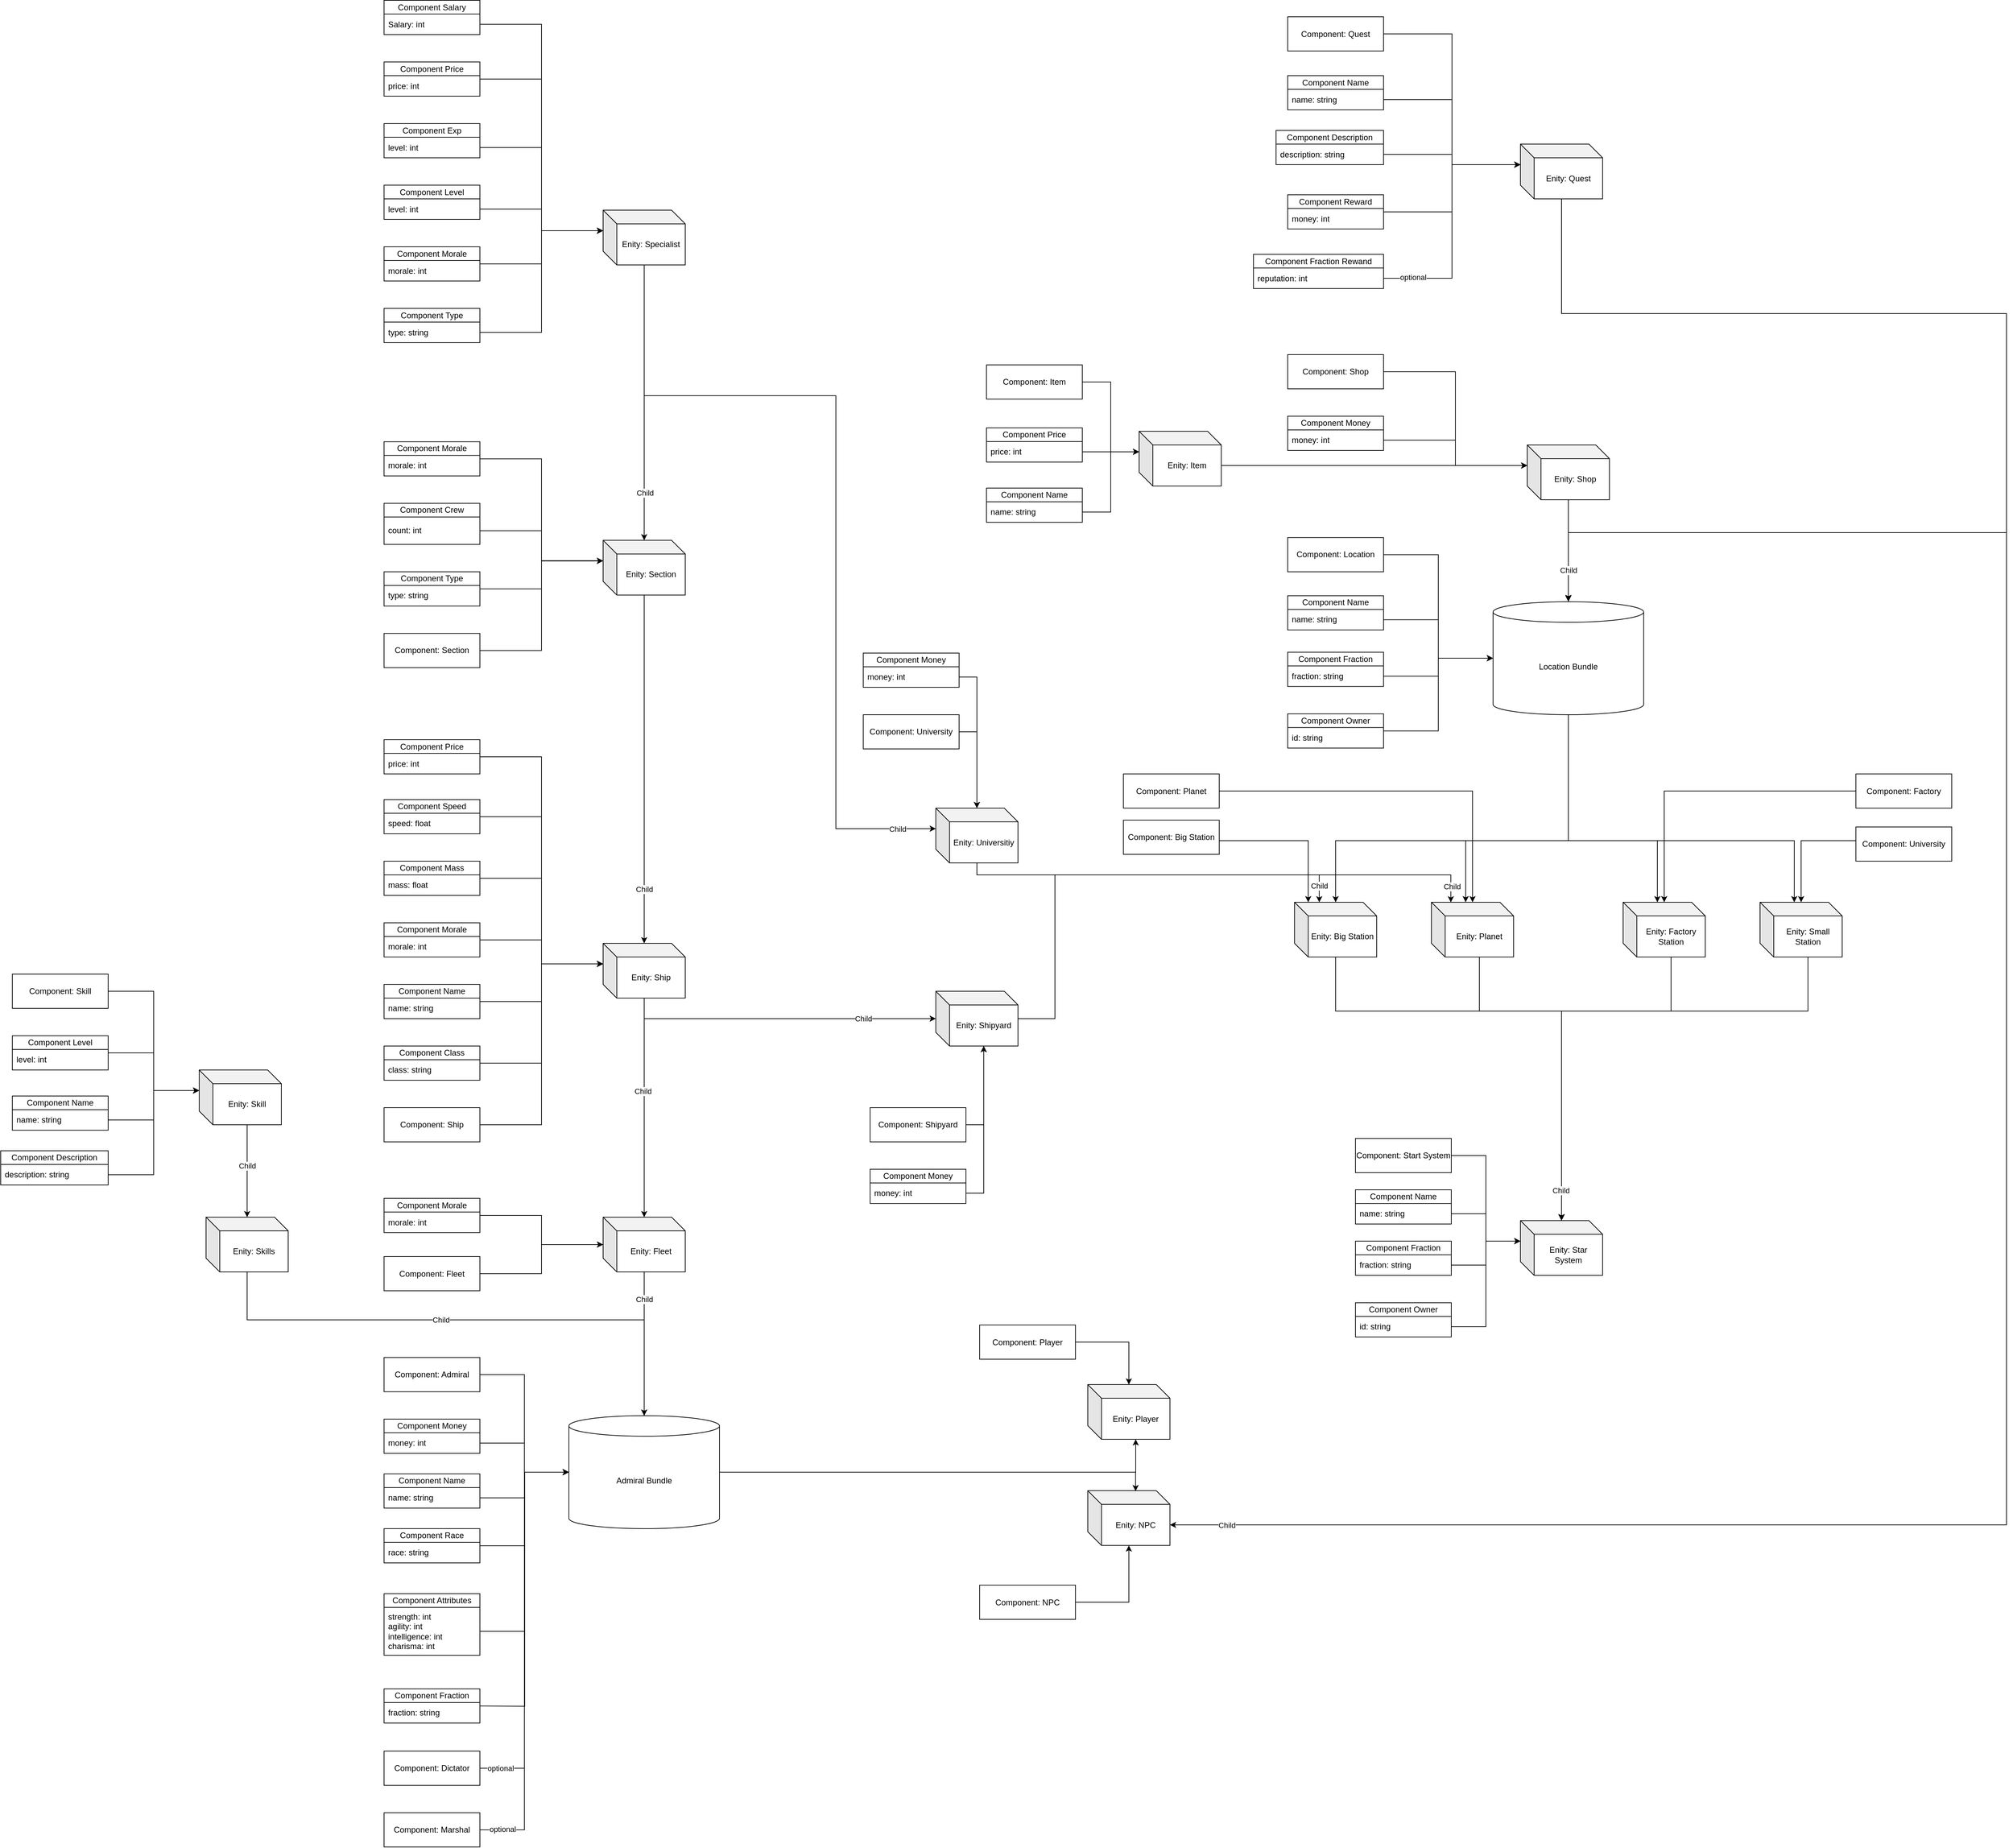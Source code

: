 <mxfile version="21.2.1" type="device">
  <diagram id="C5RBs43oDa-KdzZeNtuy" name="Page-1">
    <mxGraphModel dx="4381" dy="3547" grid="1" gridSize="10" guides="1" tooltips="1" connect="1" arrows="1" fold="1" page="1" pageScale="1" pageWidth="827" pageHeight="1169" math="0" shadow="0">
      <root>
        <mxCell id="WIyWlLk6GJQsqaUBKTNV-0" />
        <mxCell id="WIyWlLk6GJQsqaUBKTNV-1" parent="WIyWlLk6GJQsqaUBKTNV-0" />
        <mxCell id="llKzF4pOKXRGiBNKoP57-451" style="edgeStyle=orthogonalEdgeStyle;rounded=0;orthogonalLoop=1;jettySize=auto;html=1;exitX=1;exitY=0.5;exitDx=0;exitDy=0;exitPerimeter=0;entryX=0;entryY=0;entryDx=70;entryDy=80;entryPerimeter=0;" edge="1" parent="WIyWlLk6GJQsqaUBKTNV-1" source="llKzF4pOKXRGiBNKoP57-172" target="llKzF4pOKXRGiBNKoP57-184">
          <mxGeometry relative="1" as="geometry" />
        </mxCell>
        <mxCell id="llKzF4pOKXRGiBNKoP57-452" style="edgeStyle=orthogonalEdgeStyle;rounded=0;orthogonalLoop=1;jettySize=auto;html=1;exitX=1;exitY=0.5;exitDx=0;exitDy=0;exitPerimeter=0;entryX=0.582;entryY=0.009;entryDx=0;entryDy=0;entryPerimeter=0;" edge="1" parent="WIyWlLk6GJQsqaUBKTNV-1" source="llKzF4pOKXRGiBNKoP57-172" target="llKzF4pOKXRGiBNKoP57-185">
          <mxGeometry relative="1" as="geometry" />
        </mxCell>
        <mxCell id="llKzF4pOKXRGiBNKoP57-172" value="Admiral Bundle" style="shape=cylinder3;whiteSpace=wrap;html=1;boundedLbl=1;backgroundOutline=1;size=15;" vertex="1" parent="WIyWlLk6GJQsqaUBKTNV-1">
          <mxGeometry x="-1070" y="770" width="220" height="165" as="geometry" />
        </mxCell>
        <mxCell id="llKzF4pOKXRGiBNKoP57-173" style="edgeStyle=orthogonalEdgeStyle;rounded=0;orthogonalLoop=1;jettySize=auto;html=1;entryX=0;entryY=0.5;entryDx=0;entryDy=0;entryPerimeter=0;" edge="1" parent="WIyWlLk6GJQsqaUBKTNV-1" source="llKzF4pOKXRGiBNKoP57-174" target="llKzF4pOKXRGiBNKoP57-172">
          <mxGeometry relative="1" as="geometry" />
        </mxCell>
        <mxCell id="llKzF4pOKXRGiBNKoP57-174" value="Component: Admiral" style="rounded=0;whiteSpace=wrap;html=1;" vertex="1" parent="WIyWlLk6GJQsqaUBKTNV-1">
          <mxGeometry x="-1340" y="685" width="140" height="50" as="geometry" />
        </mxCell>
        <mxCell id="llKzF4pOKXRGiBNKoP57-175" value="Component Money" style="swimlane;fontStyle=0;childLayout=stackLayout;horizontal=1;startSize=20;horizontalStack=0;resizeParent=1;resizeParentMax=0;resizeLast=0;collapsible=1;marginBottom=0;whiteSpace=wrap;html=1;" vertex="1" parent="WIyWlLk6GJQsqaUBKTNV-1">
          <mxGeometry x="-1340" y="775" width="140" height="50" as="geometry" />
        </mxCell>
        <mxCell id="llKzF4pOKXRGiBNKoP57-176" value="money: int" style="text;strokeColor=none;fillColor=none;align=left;verticalAlign=middle;spacingLeft=4;spacingRight=4;overflow=hidden;points=[[0,0.5],[1,0.5]];portConstraint=eastwest;rotatable=0;whiteSpace=wrap;html=1;" vertex="1" parent="llKzF4pOKXRGiBNKoP57-175">
          <mxGeometry y="20" width="140" height="30" as="geometry" />
        </mxCell>
        <mxCell id="llKzF4pOKXRGiBNKoP57-177" style="edgeStyle=orthogonalEdgeStyle;rounded=0;orthogonalLoop=1;jettySize=auto;html=1;entryX=0;entryY=0.5;entryDx=0;entryDy=0;entryPerimeter=0;" edge="1" parent="WIyWlLk6GJQsqaUBKTNV-1" source="llKzF4pOKXRGiBNKoP57-178" target="llKzF4pOKXRGiBNKoP57-172">
          <mxGeometry relative="1" as="geometry" />
        </mxCell>
        <mxCell id="llKzF4pOKXRGiBNKoP57-178" value="Component Race" style="swimlane;fontStyle=0;childLayout=stackLayout;horizontal=1;startSize=20;horizontalStack=0;resizeParent=1;resizeParentMax=0;resizeLast=0;collapsible=1;marginBottom=0;whiteSpace=wrap;html=1;" vertex="1" parent="WIyWlLk6GJQsqaUBKTNV-1">
          <mxGeometry x="-1340" y="935" width="140" height="50" as="geometry" />
        </mxCell>
        <mxCell id="llKzF4pOKXRGiBNKoP57-179" value="race: string" style="text;strokeColor=none;fillColor=none;align=left;verticalAlign=middle;spacingLeft=4;spacingRight=4;overflow=hidden;points=[[0,0.5],[1,0.5]];portConstraint=eastwest;rotatable=0;whiteSpace=wrap;html=1;" vertex="1" parent="llKzF4pOKXRGiBNKoP57-178">
          <mxGeometry y="20" width="140" height="30" as="geometry" />
        </mxCell>
        <mxCell id="llKzF4pOKXRGiBNKoP57-180" value="Component Name" style="swimlane;fontStyle=0;childLayout=stackLayout;horizontal=1;startSize=20;horizontalStack=0;resizeParent=1;resizeParentMax=0;resizeLast=0;collapsible=1;marginBottom=0;whiteSpace=wrap;html=1;" vertex="1" parent="WIyWlLk6GJQsqaUBKTNV-1">
          <mxGeometry x="-1340" y="855" width="140" height="50" as="geometry" />
        </mxCell>
        <mxCell id="llKzF4pOKXRGiBNKoP57-181" value="name: string" style="text;strokeColor=none;fillColor=none;align=left;verticalAlign=middle;spacingLeft=4;spacingRight=4;overflow=hidden;points=[[0,0.5],[1,0.5]];portConstraint=eastwest;rotatable=0;whiteSpace=wrap;html=1;" vertex="1" parent="llKzF4pOKXRGiBNKoP57-180">
          <mxGeometry y="20" width="140" height="30" as="geometry" />
        </mxCell>
        <mxCell id="llKzF4pOKXRGiBNKoP57-182" style="edgeStyle=orthogonalEdgeStyle;rounded=0;orthogonalLoop=1;jettySize=auto;html=1;" edge="1" parent="WIyWlLk6GJQsqaUBKTNV-1" source="llKzF4pOKXRGiBNKoP57-176" target="llKzF4pOKXRGiBNKoP57-172">
          <mxGeometry relative="1" as="geometry" />
        </mxCell>
        <mxCell id="llKzF4pOKXRGiBNKoP57-183" style="edgeStyle=orthogonalEdgeStyle;rounded=0;orthogonalLoop=1;jettySize=auto;html=1;" edge="1" parent="WIyWlLk6GJQsqaUBKTNV-1" source="llKzF4pOKXRGiBNKoP57-181" target="llKzF4pOKXRGiBNKoP57-172">
          <mxGeometry relative="1" as="geometry" />
        </mxCell>
        <mxCell id="llKzF4pOKXRGiBNKoP57-184" value="Enity: Player" style="shape=cube;whiteSpace=wrap;html=1;boundedLbl=1;backgroundOutline=1;darkOpacity=0.05;darkOpacity2=0.1;" vertex="1" parent="WIyWlLk6GJQsqaUBKTNV-1">
          <mxGeometry x="-312" y="724.5" width="120" height="80" as="geometry" />
        </mxCell>
        <mxCell id="llKzF4pOKXRGiBNKoP57-185" value="Enity: NPC" style="shape=cube;whiteSpace=wrap;html=1;boundedLbl=1;backgroundOutline=1;darkOpacity=0.05;darkOpacity2=0.1;" vertex="1" parent="WIyWlLk6GJQsqaUBKTNV-1">
          <mxGeometry x="-312" y="879.5" width="120" height="80" as="geometry" />
        </mxCell>
        <mxCell id="llKzF4pOKXRGiBNKoP57-186" style="edgeStyle=orthogonalEdgeStyle;rounded=0;orthogonalLoop=1;jettySize=auto;html=1;" edge="1" parent="WIyWlLk6GJQsqaUBKTNV-1" source="llKzF4pOKXRGiBNKoP57-187" target="llKzF4pOKXRGiBNKoP57-184">
          <mxGeometry relative="1" as="geometry" />
        </mxCell>
        <mxCell id="llKzF4pOKXRGiBNKoP57-187" value="Component: Player" style="rounded=0;whiteSpace=wrap;html=1;" vertex="1" parent="WIyWlLk6GJQsqaUBKTNV-1">
          <mxGeometry x="-470" y="637.5" width="140" height="50" as="geometry" />
        </mxCell>
        <mxCell id="llKzF4pOKXRGiBNKoP57-188" style="edgeStyle=orthogonalEdgeStyle;rounded=0;orthogonalLoop=1;jettySize=auto;html=1;" edge="1" parent="WIyWlLk6GJQsqaUBKTNV-1" source="llKzF4pOKXRGiBNKoP57-189" target="llKzF4pOKXRGiBNKoP57-185">
          <mxGeometry relative="1" as="geometry" />
        </mxCell>
        <mxCell id="llKzF4pOKXRGiBNKoP57-189" value="Component: NPC" style="rounded=0;whiteSpace=wrap;html=1;" vertex="1" parent="WIyWlLk6GJQsqaUBKTNV-1">
          <mxGeometry x="-470" y="1017.5" width="140" height="50" as="geometry" />
        </mxCell>
        <mxCell id="llKzF4pOKXRGiBNKoP57-202" style="edgeStyle=orthogonalEdgeStyle;rounded=0;orthogonalLoop=1;jettySize=auto;html=1;" edge="1" parent="WIyWlLk6GJQsqaUBKTNV-1" source="llKzF4pOKXRGiBNKoP57-196" target="llKzF4pOKXRGiBNKoP57-172">
          <mxGeometry relative="1" as="geometry" />
        </mxCell>
        <mxCell id="llKzF4pOKXRGiBNKoP57-204" value="Child" style="edgeLabel;html=1;align=center;verticalAlign=middle;resizable=0;points=[];" vertex="1" connectable="0" parent="llKzF4pOKXRGiBNKoP57-202">
          <mxGeometry x="-0.089" y="3" relative="1" as="geometry">
            <mxPoint x="-3" y="-56" as="offset" />
          </mxGeometry>
        </mxCell>
        <mxCell id="llKzF4pOKXRGiBNKoP57-196" value="Enity: Fleet" style="shape=cube;whiteSpace=wrap;html=1;boundedLbl=1;backgroundOutline=1;darkOpacity=0.05;darkOpacity2=0.1;" vertex="1" parent="WIyWlLk6GJQsqaUBKTNV-1">
          <mxGeometry x="-1020" y="480" width="120" height="80" as="geometry" />
        </mxCell>
        <mxCell id="llKzF4pOKXRGiBNKoP57-197" style="edgeStyle=orthogonalEdgeStyle;rounded=0;orthogonalLoop=1;jettySize=auto;html=1;" edge="1" parent="WIyWlLk6GJQsqaUBKTNV-1" source="llKzF4pOKXRGiBNKoP57-198" target="llKzF4pOKXRGiBNKoP57-196">
          <mxGeometry relative="1" as="geometry" />
        </mxCell>
        <mxCell id="llKzF4pOKXRGiBNKoP57-198" value="Component: Fleet" style="rounded=0;whiteSpace=wrap;html=1;" vertex="1" parent="WIyWlLk6GJQsqaUBKTNV-1">
          <mxGeometry x="-1340" y="537.5" width="140" height="50" as="geometry" />
        </mxCell>
        <mxCell id="llKzF4pOKXRGiBNKoP57-199" value="morale: int" style="text;strokeColor=none;fillColor=none;align=left;verticalAlign=middle;spacingLeft=4;spacingRight=4;overflow=hidden;points=[[0,0.5],[1,0.5]];portConstraint=eastwest;rotatable=0;whiteSpace=wrap;html=1;" vertex="1" parent="WIyWlLk6GJQsqaUBKTNV-1">
          <mxGeometry x="-1340" y="472.5" width="140" height="30" as="geometry" />
        </mxCell>
        <mxCell id="llKzF4pOKXRGiBNKoP57-200" style="edgeStyle=orthogonalEdgeStyle;rounded=0;orthogonalLoop=1;jettySize=auto;html=1;" edge="1" parent="WIyWlLk6GJQsqaUBKTNV-1" source="llKzF4pOKXRGiBNKoP57-201" target="llKzF4pOKXRGiBNKoP57-196">
          <mxGeometry relative="1" as="geometry" />
        </mxCell>
        <mxCell id="llKzF4pOKXRGiBNKoP57-201" value="Component Morale" style="swimlane;fontStyle=0;childLayout=stackLayout;horizontal=1;startSize=20;horizontalStack=0;resizeParent=1;resizeParentMax=0;resizeLast=0;collapsible=1;marginBottom=0;whiteSpace=wrap;html=1;" vertex="1" parent="WIyWlLk6GJQsqaUBKTNV-1">
          <mxGeometry x="-1340" y="452.5" width="140" height="50" as="geometry" />
        </mxCell>
        <mxCell id="llKzF4pOKXRGiBNKoP57-205" style="edgeStyle=orthogonalEdgeStyle;rounded=0;orthogonalLoop=1;jettySize=auto;html=1;" edge="1" parent="WIyWlLk6GJQsqaUBKTNV-1" source="llKzF4pOKXRGiBNKoP57-203" target="llKzF4pOKXRGiBNKoP57-196">
          <mxGeometry relative="1" as="geometry" />
        </mxCell>
        <mxCell id="llKzF4pOKXRGiBNKoP57-206" value="Child" style="edgeLabel;html=1;align=center;verticalAlign=middle;resizable=0;points=[];" vertex="1" connectable="0" parent="llKzF4pOKXRGiBNKoP57-205">
          <mxGeometry x="-0.15" y="-2" relative="1" as="geometry">
            <mxPoint as="offset" />
          </mxGeometry>
        </mxCell>
        <mxCell id="llKzF4pOKXRGiBNKoP57-535" style="edgeStyle=orthogonalEdgeStyle;rounded=0;orthogonalLoop=1;jettySize=auto;html=1;exitX=0;exitY=0;exitDx=70;exitDy=80;exitPerimeter=0;" edge="1" parent="WIyWlLk6GJQsqaUBKTNV-1" source="llKzF4pOKXRGiBNKoP57-203" target="llKzF4pOKXRGiBNKoP57-502">
          <mxGeometry relative="1" as="geometry">
            <Array as="points">
              <mxPoint x="-960" y="160" />
              <mxPoint x="-960" y="190" />
            </Array>
          </mxGeometry>
        </mxCell>
        <mxCell id="llKzF4pOKXRGiBNKoP57-536" value="Child" style="edgeLabel;html=1;align=center;verticalAlign=middle;resizable=0;points=[];" vertex="1" connectable="0" parent="llKzF4pOKXRGiBNKoP57-535">
          <mxGeometry x="0.319" relative="1" as="geometry">
            <mxPoint x="52" as="offset" />
          </mxGeometry>
        </mxCell>
        <mxCell id="llKzF4pOKXRGiBNKoP57-203" value="Enity: Ship" style="shape=cube;whiteSpace=wrap;html=1;boundedLbl=1;backgroundOutline=1;darkOpacity=0.05;darkOpacity2=0.1;" vertex="1" parent="WIyWlLk6GJQsqaUBKTNV-1">
          <mxGeometry x="-1020" y="80" width="120" height="80" as="geometry" />
        </mxCell>
        <mxCell id="llKzF4pOKXRGiBNKoP57-239" style="edgeStyle=orthogonalEdgeStyle;rounded=0;orthogonalLoop=1;jettySize=auto;html=1;entryX=0;entryY=0;entryDx=0;entryDy=30;entryPerimeter=0;" edge="1" parent="WIyWlLk6GJQsqaUBKTNV-1" source="llKzF4pOKXRGiBNKoP57-208" target="llKzF4pOKXRGiBNKoP57-203">
          <mxGeometry relative="1" as="geometry" />
        </mxCell>
        <mxCell id="llKzF4pOKXRGiBNKoP57-208" value="Component: Ship" style="rounded=0;whiteSpace=wrap;html=1;" vertex="1" parent="WIyWlLk6GJQsqaUBKTNV-1">
          <mxGeometry x="-1340" y="320" width="140" height="50" as="geometry" />
        </mxCell>
        <mxCell id="llKzF4pOKXRGiBNKoP57-209" value="morale: int" style="text;strokeColor=none;fillColor=none;align=left;verticalAlign=middle;spacingLeft=4;spacingRight=4;overflow=hidden;points=[[0,0.5],[1,0.5]];portConstraint=eastwest;rotatable=0;whiteSpace=wrap;html=1;" vertex="1" parent="WIyWlLk6GJQsqaUBKTNV-1">
          <mxGeometry x="-1340" y="70" width="140" height="30" as="geometry" />
        </mxCell>
        <mxCell id="llKzF4pOKXRGiBNKoP57-235" style="edgeStyle=orthogonalEdgeStyle;rounded=0;orthogonalLoop=1;jettySize=auto;html=1;entryX=0;entryY=0;entryDx=0;entryDy=30;entryPerimeter=0;" edge="1" parent="WIyWlLk6GJQsqaUBKTNV-1" source="llKzF4pOKXRGiBNKoP57-210" target="llKzF4pOKXRGiBNKoP57-203">
          <mxGeometry relative="1" as="geometry" />
        </mxCell>
        <mxCell id="llKzF4pOKXRGiBNKoP57-210" value="Component Morale" style="swimlane;fontStyle=0;childLayout=stackLayout;horizontal=1;startSize=20;horizontalStack=0;resizeParent=1;resizeParentMax=0;resizeLast=0;collapsible=1;marginBottom=0;whiteSpace=wrap;html=1;" vertex="1" parent="WIyWlLk6GJQsqaUBKTNV-1">
          <mxGeometry x="-1340" y="50" width="140" height="50" as="geometry" />
        </mxCell>
        <mxCell id="llKzF4pOKXRGiBNKoP57-217" value="name: string" style="text;strokeColor=none;fillColor=none;align=left;verticalAlign=middle;spacingLeft=4;spacingRight=4;overflow=hidden;points=[[0,0.5],[1,0.5]];portConstraint=eastwest;rotatable=0;whiteSpace=wrap;html=1;" vertex="1" parent="WIyWlLk6GJQsqaUBKTNV-1">
          <mxGeometry x="-1340" y="160" width="140" height="30" as="geometry" />
        </mxCell>
        <mxCell id="llKzF4pOKXRGiBNKoP57-236" style="edgeStyle=orthogonalEdgeStyle;rounded=0;orthogonalLoop=1;jettySize=auto;html=1;entryX=0;entryY=0;entryDx=0;entryDy=30;entryPerimeter=0;" edge="1" parent="WIyWlLk6GJQsqaUBKTNV-1" source="llKzF4pOKXRGiBNKoP57-218" target="llKzF4pOKXRGiBNKoP57-203">
          <mxGeometry relative="1" as="geometry" />
        </mxCell>
        <mxCell id="llKzF4pOKXRGiBNKoP57-218" value="Component Name" style="swimlane;fontStyle=0;childLayout=stackLayout;horizontal=1;startSize=20;horizontalStack=0;resizeParent=1;resizeParentMax=0;resizeLast=0;collapsible=1;marginBottom=0;whiteSpace=wrap;html=1;" vertex="1" parent="WIyWlLk6GJQsqaUBKTNV-1">
          <mxGeometry x="-1340" y="140" width="140" height="50" as="geometry" />
        </mxCell>
        <mxCell id="llKzF4pOKXRGiBNKoP57-225" value="class: string" style="text;strokeColor=none;fillColor=none;align=left;verticalAlign=middle;spacingLeft=4;spacingRight=4;overflow=hidden;points=[[0,0.5],[1,0.5]];portConstraint=eastwest;rotatable=0;whiteSpace=wrap;html=1;" vertex="1" parent="WIyWlLk6GJQsqaUBKTNV-1">
          <mxGeometry x="-1340" y="250" width="140" height="30" as="geometry" />
        </mxCell>
        <mxCell id="llKzF4pOKXRGiBNKoP57-238" style="edgeStyle=orthogonalEdgeStyle;rounded=0;orthogonalLoop=1;jettySize=auto;html=1;exitX=1;exitY=0.5;exitDx=0;exitDy=0;entryX=0;entryY=0;entryDx=0;entryDy=30;entryPerimeter=0;" edge="1" parent="WIyWlLk6GJQsqaUBKTNV-1" source="llKzF4pOKXRGiBNKoP57-226" target="llKzF4pOKXRGiBNKoP57-203">
          <mxGeometry relative="1" as="geometry" />
        </mxCell>
        <mxCell id="llKzF4pOKXRGiBNKoP57-226" value="Component Class" style="swimlane;fontStyle=0;childLayout=stackLayout;horizontal=1;startSize=20;horizontalStack=0;resizeParent=1;resizeParentMax=0;resizeLast=0;collapsible=1;marginBottom=0;whiteSpace=wrap;html=1;" vertex="1" parent="WIyWlLk6GJQsqaUBKTNV-1">
          <mxGeometry x="-1340" y="230" width="140" height="50" as="geometry" />
        </mxCell>
        <mxCell id="llKzF4pOKXRGiBNKoP57-227" value="mass: float" style="text;strokeColor=none;fillColor=none;align=left;verticalAlign=middle;spacingLeft=4;spacingRight=4;overflow=hidden;points=[[0,0.5],[1,0.5]];portConstraint=eastwest;rotatable=0;whiteSpace=wrap;html=1;" vertex="1" parent="WIyWlLk6GJQsqaUBKTNV-1">
          <mxGeometry x="-1340" y="-20" width="140" height="30" as="geometry" />
        </mxCell>
        <mxCell id="llKzF4pOKXRGiBNKoP57-234" style="edgeStyle=orthogonalEdgeStyle;rounded=0;orthogonalLoop=1;jettySize=auto;html=1;entryX=0;entryY=0;entryDx=0;entryDy=30;entryPerimeter=0;" edge="1" parent="WIyWlLk6GJQsqaUBKTNV-1" source="llKzF4pOKXRGiBNKoP57-228" target="llKzF4pOKXRGiBNKoP57-203">
          <mxGeometry relative="1" as="geometry" />
        </mxCell>
        <mxCell id="llKzF4pOKXRGiBNKoP57-228" value="Component Mass" style="swimlane;fontStyle=0;childLayout=stackLayout;horizontal=1;startSize=20;horizontalStack=0;resizeParent=1;resizeParentMax=0;resizeLast=0;collapsible=1;marginBottom=0;whiteSpace=wrap;html=1;" vertex="1" parent="WIyWlLk6GJQsqaUBKTNV-1">
          <mxGeometry x="-1340" y="-40" width="140" height="50" as="geometry" />
        </mxCell>
        <mxCell id="llKzF4pOKXRGiBNKoP57-229" value="speed: float" style="text;strokeColor=none;fillColor=none;align=left;verticalAlign=middle;spacingLeft=4;spacingRight=4;overflow=hidden;points=[[0,0.5],[1,0.5]];portConstraint=eastwest;rotatable=0;whiteSpace=wrap;html=1;" vertex="1" parent="WIyWlLk6GJQsqaUBKTNV-1">
          <mxGeometry x="-1340" y="-110" width="140" height="30" as="geometry" />
        </mxCell>
        <mxCell id="llKzF4pOKXRGiBNKoP57-233" style="edgeStyle=orthogonalEdgeStyle;rounded=0;orthogonalLoop=1;jettySize=auto;html=1;entryX=0;entryY=0;entryDx=0;entryDy=30;entryPerimeter=0;" edge="1" parent="WIyWlLk6GJQsqaUBKTNV-1" source="llKzF4pOKXRGiBNKoP57-230" target="llKzF4pOKXRGiBNKoP57-203">
          <mxGeometry relative="1" as="geometry" />
        </mxCell>
        <mxCell id="llKzF4pOKXRGiBNKoP57-230" value="Component Speed" style="swimlane;fontStyle=0;childLayout=stackLayout;horizontal=1;startSize=20;horizontalStack=0;resizeParent=1;resizeParentMax=0;resizeLast=0;collapsible=1;marginBottom=0;whiteSpace=wrap;html=1;" vertex="1" parent="WIyWlLk6GJQsqaUBKTNV-1">
          <mxGeometry x="-1340" y="-130" width="140" height="50" as="geometry" />
        </mxCell>
        <mxCell id="llKzF4pOKXRGiBNKoP57-241" style="edgeStyle=orthogonalEdgeStyle;rounded=0;orthogonalLoop=1;jettySize=auto;html=1;" edge="1" parent="WIyWlLk6GJQsqaUBKTNV-1" source="llKzF4pOKXRGiBNKoP57-240" target="llKzF4pOKXRGiBNKoP57-203">
          <mxGeometry relative="1" as="geometry" />
        </mxCell>
        <mxCell id="llKzF4pOKXRGiBNKoP57-242" value="Child" style="edgeLabel;html=1;align=center;verticalAlign=middle;resizable=0;points=[];" vertex="1" connectable="0" parent="llKzF4pOKXRGiBNKoP57-241">
          <mxGeometry x="0.106" y="1" relative="1" as="geometry">
            <mxPoint x="-1" y="148" as="offset" />
          </mxGeometry>
        </mxCell>
        <mxCell id="llKzF4pOKXRGiBNKoP57-240" value="Enity: Section" style="shape=cube;whiteSpace=wrap;html=1;boundedLbl=1;backgroundOutline=1;darkOpacity=0.05;darkOpacity2=0.1;" vertex="1" parent="WIyWlLk6GJQsqaUBKTNV-1">
          <mxGeometry x="-1020" y="-508.75" width="120" height="80" as="geometry" />
        </mxCell>
        <mxCell id="llKzF4pOKXRGiBNKoP57-262" style="edgeStyle=orthogonalEdgeStyle;rounded=0;orthogonalLoop=1;jettySize=auto;html=1;entryX=0;entryY=0;entryDx=0;entryDy=30;entryPerimeter=0;" edge="1" parent="WIyWlLk6GJQsqaUBKTNV-1" source="llKzF4pOKXRGiBNKoP57-249" target="llKzF4pOKXRGiBNKoP57-240">
          <mxGeometry relative="1" as="geometry" />
        </mxCell>
        <mxCell id="llKzF4pOKXRGiBNKoP57-249" value="Component: Section" style="rounded=0;whiteSpace=wrap;html=1;" vertex="1" parent="WIyWlLk6GJQsqaUBKTNV-1">
          <mxGeometry x="-1340" y="-372.75" width="140" height="50" as="geometry" />
        </mxCell>
        <mxCell id="llKzF4pOKXRGiBNKoP57-251" value="type: string" style="text;strokeColor=none;fillColor=none;align=left;verticalAlign=middle;spacingLeft=4;spacingRight=4;overflow=hidden;points=[[0,0.5],[1,0.5]];portConstraint=eastwest;rotatable=0;whiteSpace=wrap;html=1;" vertex="1" parent="WIyWlLk6GJQsqaUBKTNV-1">
          <mxGeometry x="-1340" y="-442.75" width="140" height="30" as="geometry" />
        </mxCell>
        <mxCell id="llKzF4pOKXRGiBNKoP57-263" style="edgeStyle=orthogonalEdgeStyle;rounded=0;orthogonalLoop=1;jettySize=auto;html=1;exitX=1;exitY=0.5;exitDx=0;exitDy=0;entryX=0;entryY=0;entryDx=0;entryDy=30;entryPerimeter=0;" edge="1" parent="WIyWlLk6GJQsqaUBKTNV-1" source="llKzF4pOKXRGiBNKoP57-252" target="llKzF4pOKXRGiBNKoP57-240">
          <mxGeometry relative="1" as="geometry" />
        </mxCell>
        <mxCell id="llKzF4pOKXRGiBNKoP57-252" value="Component Type" style="swimlane;fontStyle=0;childLayout=stackLayout;horizontal=1;startSize=20;horizontalStack=0;resizeParent=1;resizeParentMax=0;resizeLast=0;collapsible=1;marginBottom=0;whiteSpace=wrap;html=1;" vertex="1" parent="WIyWlLk6GJQsqaUBKTNV-1">
          <mxGeometry x="-1340" y="-462.75" width="140" height="50" as="geometry" />
        </mxCell>
        <mxCell id="llKzF4pOKXRGiBNKoP57-258" value="Component Crew" style="swimlane;fontStyle=0;childLayout=stackLayout;horizontal=1;startSize=20;horizontalStack=0;resizeParent=1;resizeParentMax=0;resizeLast=0;collapsible=1;marginBottom=0;whiteSpace=wrap;html=1;" vertex="1" parent="WIyWlLk6GJQsqaUBKTNV-1">
          <mxGeometry x="-1340" y="-562.75" width="140" height="60" as="geometry" />
        </mxCell>
        <mxCell id="llKzF4pOKXRGiBNKoP57-259" value="count: int" style="text;strokeColor=none;fillColor=none;align=left;verticalAlign=middle;spacingLeft=4;spacingRight=4;overflow=hidden;points=[[0,0.5],[1,0.5]];portConstraint=eastwest;rotatable=0;whiteSpace=wrap;html=1;" vertex="1" parent="llKzF4pOKXRGiBNKoP57-258">
          <mxGeometry y="20" width="140" height="40" as="geometry" />
        </mxCell>
        <mxCell id="llKzF4pOKXRGiBNKoP57-260" value="morale: int" style="text;strokeColor=none;fillColor=none;align=left;verticalAlign=middle;spacingLeft=4;spacingRight=4;overflow=hidden;points=[[0,0.5],[1,0.5]];portConstraint=eastwest;rotatable=0;whiteSpace=wrap;html=1;" vertex="1" parent="WIyWlLk6GJQsqaUBKTNV-1">
          <mxGeometry x="-1340" y="-632.75" width="140" height="30" as="geometry" />
        </mxCell>
        <mxCell id="llKzF4pOKXRGiBNKoP57-265" style="edgeStyle=orthogonalEdgeStyle;rounded=0;orthogonalLoop=1;jettySize=auto;html=1;entryX=0;entryY=0;entryDx=0;entryDy=30;entryPerimeter=0;" edge="1" parent="WIyWlLk6GJQsqaUBKTNV-1" source="llKzF4pOKXRGiBNKoP57-261" target="llKzF4pOKXRGiBNKoP57-240">
          <mxGeometry relative="1" as="geometry" />
        </mxCell>
        <mxCell id="llKzF4pOKXRGiBNKoP57-261" value="Component Morale" style="swimlane;fontStyle=0;childLayout=stackLayout;horizontal=1;startSize=20;horizontalStack=0;resizeParent=1;resizeParentMax=0;resizeLast=0;collapsible=1;marginBottom=0;whiteSpace=wrap;html=1;" vertex="1" parent="WIyWlLk6GJQsqaUBKTNV-1">
          <mxGeometry x="-1340" y="-652.75" width="140" height="50" as="geometry" />
        </mxCell>
        <mxCell id="llKzF4pOKXRGiBNKoP57-264" style="edgeStyle=orthogonalEdgeStyle;rounded=0;orthogonalLoop=1;jettySize=auto;html=1;entryX=0;entryY=0;entryDx=0;entryDy=30;entryPerimeter=0;" edge="1" parent="WIyWlLk6GJQsqaUBKTNV-1" source="llKzF4pOKXRGiBNKoP57-259" target="llKzF4pOKXRGiBNKoP57-240">
          <mxGeometry relative="1" as="geometry" />
        </mxCell>
        <mxCell id="llKzF4pOKXRGiBNKoP57-267" style="edgeStyle=orthogonalEdgeStyle;rounded=0;orthogonalLoop=1;jettySize=auto;html=1;" edge="1" parent="WIyWlLk6GJQsqaUBKTNV-1" source="llKzF4pOKXRGiBNKoP57-266" target="llKzF4pOKXRGiBNKoP57-240">
          <mxGeometry relative="1" as="geometry" />
        </mxCell>
        <mxCell id="llKzF4pOKXRGiBNKoP57-539" value="Child" style="edgeLabel;html=1;align=center;verticalAlign=middle;resizable=0;points=[];" vertex="1" connectable="0" parent="llKzF4pOKXRGiBNKoP57-267">
          <mxGeometry x="0.653" y="1" relative="1" as="geometry">
            <mxPoint as="offset" />
          </mxGeometry>
        </mxCell>
        <mxCell id="llKzF4pOKXRGiBNKoP57-538" style="edgeStyle=orthogonalEdgeStyle;rounded=0;orthogonalLoop=1;jettySize=auto;html=1;exitX=0;exitY=0;exitDx=70;exitDy=80;exitPerimeter=0;entryX=0;entryY=0;entryDx=0;entryDy=30;entryPerimeter=0;" edge="1" parent="WIyWlLk6GJQsqaUBKTNV-1" source="llKzF4pOKXRGiBNKoP57-266" target="llKzF4pOKXRGiBNKoP57-504">
          <mxGeometry relative="1" as="geometry">
            <Array as="points">
              <mxPoint x="-960" y="-911" />
              <mxPoint x="-960" y="-720" />
              <mxPoint x="-680" y="-720" />
              <mxPoint x="-680" y="-88" />
            </Array>
          </mxGeometry>
        </mxCell>
        <mxCell id="llKzF4pOKXRGiBNKoP57-540" value="Child" style="edgeLabel;html=1;align=center;verticalAlign=middle;resizable=0;points=[];" vertex="1" connectable="0" parent="llKzF4pOKXRGiBNKoP57-538">
          <mxGeometry x="0.825" relative="1" as="geometry">
            <mxPoint x="54" as="offset" />
          </mxGeometry>
        </mxCell>
        <mxCell id="llKzF4pOKXRGiBNKoP57-266" value="Enity: Specialist" style="shape=cube;whiteSpace=wrap;html=1;boundedLbl=1;backgroundOutline=1;darkOpacity=0.05;darkOpacity2=0.1;" vertex="1" parent="WIyWlLk6GJQsqaUBKTNV-1">
          <mxGeometry x="-1020" y="-991" width="120" height="80" as="geometry" />
        </mxCell>
        <mxCell id="llKzF4pOKXRGiBNKoP57-283" style="edgeStyle=orthogonalEdgeStyle;rounded=0;orthogonalLoop=1;jettySize=auto;html=1;entryX=0;entryY=0;entryDx=0;entryDy=30;entryPerimeter=0;" edge="1" parent="WIyWlLk6GJQsqaUBKTNV-1" source="llKzF4pOKXRGiBNKoP57-281" target="llKzF4pOKXRGiBNKoP57-266">
          <mxGeometry relative="1" as="geometry" />
        </mxCell>
        <mxCell id="llKzF4pOKXRGiBNKoP57-281" value="type: string" style="text;strokeColor=none;fillColor=none;align=left;verticalAlign=middle;spacingLeft=4;spacingRight=4;overflow=hidden;points=[[0,0.5],[1,0.5]];portConstraint=eastwest;rotatable=0;whiteSpace=wrap;html=1;" vertex="1" parent="WIyWlLk6GJQsqaUBKTNV-1">
          <mxGeometry x="-1340" y="-827.5" width="140" height="30" as="geometry" />
        </mxCell>
        <mxCell id="llKzF4pOKXRGiBNKoP57-282" value="Component Type" style="swimlane;fontStyle=0;childLayout=stackLayout;horizontal=1;startSize=20;horizontalStack=0;resizeParent=1;resizeParentMax=0;resizeLast=0;collapsible=1;marginBottom=0;whiteSpace=wrap;html=1;" vertex="1" parent="WIyWlLk6GJQsqaUBKTNV-1">
          <mxGeometry x="-1340" y="-847.5" width="140" height="50" as="geometry" />
        </mxCell>
        <mxCell id="llKzF4pOKXRGiBNKoP57-284" value="morale: int" style="text;strokeColor=none;fillColor=none;align=left;verticalAlign=middle;spacingLeft=4;spacingRight=4;overflow=hidden;points=[[0,0.5],[1,0.5]];portConstraint=eastwest;rotatable=0;whiteSpace=wrap;html=1;" vertex="1" parent="WIyWlLk6GJQsqaUBKTNV-1">
          <mxGeometry x="-1340" y="-917.5" width="140" height="30" as="geometry" />
        </mxCell>
        <mxCell id="llKzF4pOKXRGiBNKoP57-286" style="edgeStyle=orthogonalEdgeStyle;rounded=0;orthogonalLoop=1;jettySize=auto;html=1;entryX=0;entryY=0;entryDx=0;entryDy=30;entryPerimeter=0;" edge="1" parent="WIyWlLk6GJQsqaUBKTNV-1" source="llKzF4pOKXRGiBNKoP57-285" target="llKzF4pOKXRGiBNKoP57-266">
          <mxGeometry relative="1" as="geometry" />
        </mxCell>
        <mxCell id="llKzF4pOKXRGiBNKoP57-285" value="Component Morale" style="swimlane;fontStyle=0;childLayout=stackLayout;horizontal=1;startSize=20;horizontalStack=0;resizeParent=1;resizeParentMax=0;resizeLast=0;collapsible=1;marginBottom=0;whiteSpace=wrap;html=1;" vertex="1" parent="WIyWlLk6GJQsqaUBKTNV-1">
          <mxGeometry x="-1340" y="-937.5" width="140" height="50" as="geometry" />
        </mxCell>
        <mxCell id="llKzF4pOKXRGiBNKoP57-292" style="edgeStyle=orthogonalEdgeStyle;rounded=0;orthogonalLoop=1;jettySize=auto;html=1;entryX=0;entryY=0;entryDx=0;entryDy=30;entryPerimeter=0;" edge="1" parent="WIyWlLk6GJQsqaUBKTNV-1" source="llKzF4pOKXRGiBNKoP57-287" target="llKzF4pOKXRGiBNKoP57-266">
          <mxGeometry relative="1" as="geometry" />
        </mxCell>
        <mxCell id="llKzF4pOKXRGiBNKoP57-287" value="level: int" style="text;strokeColor=none;fillColor=none;align=left;verticalAlign=middle;spacingLeft=4;spacingRight=4;overflow=hidden;points=[[0,0.5],[1,0.5]];portConstraint=eastwest;rotatable=0;whiteSpace=wrap;html=1;" vertex="1" parent="WIyWlLk6GJQsqaUBKTNV-1">
          <mxGeometry x="-1340" y="-1007.5" width="140" height="30" as="geometry" />
        </mxCell>
        <mxCell id="llKzF4pOKXRGiBNKoP57-288" value="Component Level" style="swimlane;fontStyle=0;childLayout=stackLayout;horizontal=1;startSize=20;horizontalStack=0;resizeParent=1;resizeParentMax=0;resizeLast=0;collapsible=1;marginBottom=0;whiteSpace=wrap;html=1;" vertex="1" parent="WIyWlLk6GJQsqaUBKTNV-1">
          <mxGeometry x="-1340" y="-1027.5" width="140" height="50" as="geometry" />
        </mxCell>
        <mxCell id="llKzF4pOKXRGiBNKoP57-291" style="edgeStyle=orthogonalEdgeStyle;rounded=0;orthogonalLoop=1;jettySize=auto;html=1;entryX=0;entryY=0;entryDx=0;entryDy=30;entryPerimeter=0;" edge="1" parent="WIyWlLk6GJQsqaUBKTNV-1" source="llKzF4pOKXRGiBNKoP57-289" target="llKzF4pOKXRGiBNKoP57-266">
          <mxGeometry relative="1" as="geometry" />
        </mxCell>
        <mxCell id="llKzF4pOKXRGiBNKoP57-289" value="level: int" style="text;strokeColor=none;fillColor=none;align=left;verticalAlign=middle;spacingLeft=4;spacingRight=4;overflow=hidden;points=[[0,0.5],[1,0.5]];portConstraint=eastwest;rotatable=0;whiteSpace=wrap;html=1;" vertex="1" parent="WIyWlLk6GJQsqaUBKTNV-1">
          <mxGeometry x="-1340" y="-1097.5" width="140" height="30" as="geometry" />
        </mxCell>
        <mxCell id="llKzF4pOKXRGiBNKoP57-290" value="Component Exp" style="swimlane;fontStyle=0;childLayout=stackLayout;horizontal=1;startSize=20;horizontalStack=0;resizeParent=1;resizeParentMax=0;resizeLast=0;collapsible=1;marginBottom=0;whiteSpace=wrap;html=1;" vertex="1" parent="WIyWlLk6GJQsqaUBKTNV-1">
          <mxGeometry x="-1340" y="-1117.5" width="140" height="50" as="geometry" />
        </mxCell>
        <mxCell id="llKzF4pOKXRGiBNKoP57-296" value="Component Attributes" style="swimlane;fontStyle=0;childLayout=stackLayout;horizontal=1;startSize=20;horizontalStack=0;resizeParent=1;resizeParentMax=0;resizeLast=0;collapsible=1;marginBottom=0;whiteSpace=wrap;html=1;" vertex="1" parent="WIyWlLk6GJQsqaUBKTNV-1">
          <mxGeometry x="-1340" y="1030" width="140" height="90" as="geometry" />
        </mxCell>
        <mxCell id="llKzF4pOKXRGiBNKoP57-297" value="strength: int&lt;br&gt;agility: int&lt;br&gt;intelligence: int&lt;br&gt;charisma: int" style="text;strokeColor=none;fillColor=none;align=left;verticalAlign=middle;spacingLeft=4;spacingRight=4;overflow=hidden;points=[[0,0.5],[1,0.5]];portConstraint=eastwest;rotatable=0;whiteSpace=wrap;html=1;" vertex="1" parent="llKzF4pOKXRGiBNKoP57-296">
          <mxGeometry y="20" width="140" height="70" as="geometry" />
        </mxCell>
        <mxCell id="llKzF4pOKXRGiBNKoP57-298" style="edgeStyle=orthogonalEdgeStyle;rounded=0;orthogonalLoop=1;jettySize=auto;html=1;entryX=0;entryY=0.5;entryDx=0;entryDy=0;entryPerimeter=0;" edge="1" parent="WIyWlLk6GJQsqaUBKTNV-1" source="llKzF4pOKXRGiBNKoP57-297" target="llKzF4pOKXRGiBNKoP57-172">
          <mxGeometry relative="1" as="geometry" />
        </mxCell>
        <mxCell id="llKzF4pOKXRGiBNKoP57-316" style="edgeStyle=orthogonalEdgeStyle;rounded=0;orthogonalLoop=1;jettySize=auto;html=1;exitX=0;exitY=0;exitDx=70;exitDy=80;exitPerimeter=0;" edge="1" parent="WIyWlLk6GJQsqaUBKTNV-1" source="llKzF4pOKXRGiBNKoP57-305" target="llKzF4pOKXRGiBNKoP57-172">
          <mxGeometry relative="1" as="geometry">
            <Array as="points">
              <mxPoint x="-1540" y="630" />
              <mxPoint x="-960" y="630" />
            </Array>
          </mxGeometry>
        </mxCell>
        <mxCell id="llKzF4pOKXRGiBNKoP57-317" value="Child" style="edgeLabel;html=1;align=center;verticalAlign=middle;resizable=0;points=[];" vertex="1" connectable="0" parent="llKzF4pOKXRGiBNKoP57-316">
          <mxGeometry x="-0.092" relative="1" as="geometry">
            <mxPoint as="offset" />
          </mxGeometry>
        </mxCell>
        <mxCell id="llKzF4pOKXRGiBNKoP57-305" value="Enity: Skills" style="shape=cube;whiteSpace=wrap;html=1;boundedLbl=1;backgroundOutline=1;darkOpacity=0.05;darkOpacity2=0.1;" vertex="1" parent="WIyWlLk6GJQsqaUBKTNV-1">
          <mxGeometry x="-1600" y="480" width="120" height="80" as="geometry" />
        </mxCell>
        <mxCell id="llKzF4pOKXRGiBNKoP57-500" style="edgeStyle=orthogonalEdgeStyle;rounded=0;orthogonalLoop=1;jettySize=auto;html=1;exitX=0;exitY=0;exitDx=70;exitDy=80;exitPerimeter=0;" edge="1" parent="WIyWlLk6GJQsqaUBKTNV-1" source="llKzF4pOKXRGiBNKoP57-318" target="llKzF4pOKXRGiBNKoP57-305">
          <mxGeometry relative="1" as="geometry" />
        </mxCell>
        <mxCell id="llKzF4pOKXRGiBNKoP57-661" value="Child" style="edgeLabel;html=1;align=center;verticalAlign=middle;resizable=0;points=[];" vertex="1" connectable="0" parent="llKzF4pOKXRGiBNKoP57-500">
          <mxGeometry x="-0.115" relative="1" as="geometry">
            <mxPoint as="offset" />
          </mxGeometry>
        </mxCell>
        <mxCell id="llKzF4pOKXRGiBNKoP57-318" value="Enity: Skill" style="shape=cube;whiteSpace=wrap;html=1;boundedLbl=1;backgroundOutline=1;darkOpacity=0.05;darkOpacity2=0.1;" vertex="1" parent="WIyWlLk6GJQsqaUBKTNV-1">
          <mxGeometry x="-1610" y="265" width="120" height="80" as="geometry" />
        </mxCell>
        <mxCell id="llKzF4pOKXRGiBNKoP57-412" value="Enity: Star System" style="shape=cube;whiteSpace=wrap;html=1;boundedLbl=1;backgroundOutline=1;darkOpacity=0.05;darkOpacity2=0.1;" vertex="1" parent="WIyWlLk6GJQsqaUBKTNV-1">
          <mxGeometry x="320" y="485" width="120" height="80" as="geometry" />
        </mxCell>
        <mxCell id="llKzF4pOKXRGiBNKoP57-419" style="edgeStyle=orthogonalEdgeStyle;rounded=0;orthogonalLoop=1;jettySize=auto;html=1;entryX=0;entryY=0.5;entryDx=0;entryDy=0;entryPerimeter=0;" edge="1" parent="WIyWlLk6GJQsqaUBKTNV-1" target="llKzF4pOKXRGiBNKoP57-172">
          <mxGeometry relative="1" as="geometry">
            <mxPoint x="-1200" y="1194.03" as="sourcePoint" />
          </mxGeometry>
        </mxCell>
        <mxCell id="llKzF4pOKXRGiBNKoP57-429" style="edgeStyle=orthogonalEdgeStyle;rounded=0;orthogonalLoop=1;jettySize=auto;html=1;" edge="1" parent="WIyWlLk6GJQsqaUBKTNV-1" source="llKzF4pOKXRGiBNKoP57-420" target="llKzF4pOKXRGiBNKoP57-412">
          <mxGeometry relative="1" as="geometry">
            <Array as="points">
              <mxPoint x="260" y="179" />
              <mxPoint x="380" y="179" />
            </Array>
          </mxGeometry>
        </mxCell>
        <mxCell id="llKzF4pOKXRGiBNKoP57-420" value="Enity: Planet" style="shape=cube;whiteSpace=wrap;html=1;boundedLbl=1;backgroundOutline=1;darkOpacity=0.05;darkOpacity2=0.1;" vertex="1" parent="WIyWlLk6GJQsqaUBKTNV-1">
          <mxGeometry x="190" y="20" width="120" height="80" as="geometry" />
        </mxCell>
        <mxCell id="llKzF4pOKXRGiBNKoP57-428" style="edgeStyle=orthogonalEdgeStyle;rounded=0;orthogonalLoop=1;jettySize=auto;html=1;" edge="1" parent="WIyWlLk6GJQsqaUBKTNV-1" source="llKzF4pOKXRGiBNKoP57-421" target="llKzF4pOKXRGiBNKoP57-412">
          <mxGeometry relative="1" as="geometry">
            <Array as="points">
              <mxPoint x="50" y="179" />
              <mxPoint x="380" y="179" />
            </Array>
          </mxGeometry>
        </mxCell>
        <mxCell id="llKzF4pOKXRGiBNKoP57-421" value="Enity: Big Station" style="shape=cube;whiteSpace=wrap;html=1;boundedLbl=1;backgroundOutline=1;darkOpacity=0.05;darkOpacity2=0.1;" vertex="1" parent="WIyWlLk6GJQsqaUBKTNV-1">
          <mxGeometry x="-10" y="20" width="120" height="80" as="geometry" />
        </mxCell>
        <mxCell id="llKzF4pOKXRGiBNKoP57-431" style="edgeStyle=orthogonalEdgeStyle;rounded=0;orthogonalLoop=1;jettySize=auto;html=1;" edge="1" parent="WIyWlLk6GJQsqaUBKTNV-1" source="llKzF4pOKXRGiBNKoP57-422" target="llKzF4pOKXRGiBNKoP57-412">
          <mxGeometry relative="1" as="geometry">
            <Array as="points">
              <mxPoint x="740" y="179" />
              <mxPoint x="380" y="179" />
            </Array>
          </mxGeometry>
        </mxCell>
        <mxCell id="llKzF4pOKXRGiBNKoP57-422" value="Enity: Small Station" style="shape=cube;whiteSpace=wrap;html=1;boundedLbl=1;backgroundOutline=1;darkOpacity=0.05;darkOpacity2=0.1;" vertex="1" parent="WIyWlLk6GJQsqaUBKTNV-1">
          <mxGeometry x="670" y="20" width="120" height="80" as="geometry" />
        </mxCell>
        <mxCell id="llKzF4pOKXRGiBNKoP57-627" style="edgeStyle=orthogonalEdgeStyle;rounded=0;orthogonalLoop=1;jettySize=auto;html=1;exitX=0;exitY=0;exitDx=70;exitDy=80;exitPerimeter=0;entryX=0.5;entryY=-0.007;entryDx=0;entryDy=0;entryPerimeter=0;" edge="1" parent="WIyWlLk6GJQsqaUBKTNV-1" source="llKzF4pOKXRGiBNKoP57-423" target="llKzF4pOKXRGiBNKoP57-412">
          <mxGeometry relative="1" as="geometry">
            <mxPoint x="440" y="422.564" as="targetPoint" />
            <Array as="points">
              <mxPoint x="540" y="179" />
              <mxPoint x="380" y="179" />
            </Array>
          </mxGeometry>
        </mxCell>
        <mxCell id="llKzF4pOKXRGiBNKoP57-628" value="Child" style="edgeLabel;html=1;align=center;verticalAlign=middle;resizable=0;points=[];" vertex="1" connectable="0" parent="llKzF4pOKXRGiBNKoP57-627">
          <mxGeometry x="0.839" y="-1" relative="1" as="geometry">
            <mxPoint as="offset" />
          </mxGeometry>
        </mxCell>
        <mxCell id="llKzF4pOKXRGiBNKoP57-423" value="Enity: Factory Station" style="shape=cube;whiteSpace=wrap;html=1;boundedLbl=1;backgroundOutline=1;darkOpacity=0.05;darkOpacity2=0.1;" vertex="1" parent="WIyWlLk6GJQsqaUBKTNV-1">
          <mxGeometry x="470" y="20" width="120" height="80" as="geometry" />
        </mxCell>
        <mxCell id="llKzF4pOKXRGiBNKoP57-426" style="edgeStyle=orthogonalEdgeStyle;rounded=0;orthogonalLoop=1;jettySize=auto;html=1;entryX=0;entryY=0;entryDx=0;entryDy=30;entryPerimeter=0;" edge="1" parent="WIyWlLk6GJQsqaUBKTNV-1" source="llKzF4pOKXRGiBNKoP57-424" target="llKzF4pOKXRGiBNKoP57-412">
          <mxGeometry relative="1" as="geometry" />
        </mxCell>
        <mxCell id="llKzF4pOKXRGiBNKoP57-424" value="Component: Start System" style="rounded=0;whiteSpace=wrap;html=1;" vertex="1" parent="WIyWlLk6GJQsqaUBKTNV-1">
          <mxGeometry x="79" y="365" width="140" height="50" as="geometry" />
        </mxCell>
        <mxCell id="llKzF4pOKXRGiBNKoP57-432" style="edgeStyle=orthogonalEdgeStyle;rounded=0;orthogonalLoop=1;jettySize=auto;html=1;entryX=0;entryY=0;entryDx=50;entryDy=0;entryPerimeter=0;" edge="1" parent="WIyWlLk6GJQsqaUBKTNV-1" source="llKzF4pOKXRGiBNKoP57-427" target="llKzF4pOKXRGiBNKoP57-420">
          <mxGeometry relative="1" as="geometry">
            <Array as="points">
              <mxPoint x="390" y="-70" />
              <mxPoint x="240" y="-70" />
            </Array>
          </mxGeometry>
        </mxCell>
        <mxCell id="llKzF4pOKXRGiBNKoP57-433" style="edgeStyle=orthogonalEdgeStyle;rounded=0;orthogonalLoop=1;jettySize=auto;html=1;exitX=0.5;exitY=1;exitDx=0;exitDy=0;exitPerimeter=0;entryX=0;entryY=0;entryDx=50;entryDy=0;entryPerimeter=0;" edge="1" parent="WIyWlLk6GJQsqaUBKTNV-1" source="llKzF4pOKXRGiBNKoP57-427" target="llKzF4pOKXRGiBNKoP57-423">
          <mxGeometry relative="1" as="geometry">
            <Array as="points">
              <mxPoint x="390" y="-70" />
              <mxPoint x="520" y="-70" />
            </Array>
          </mxGeometry>
        </mxCell>
        <mxCell id="llKzF4pOKXRGiBNKoP57-434" style="edgeStyle=orthogonalEdgeStyle;rounded=0;orthogonalLoop=1;jettySize=auto;html=1;exitX=0.5;exitY=1;exitDx=0;exitDy=0;exitPerimeter=0;entryX=0;entryY=0;entryDx=50;entryDy=0;entryPerimeter=0;" edge="1" parent="WIyWlLk6GJQsqaUBKTNV-1" source="llKzF4pOKXRGiBNKoP57-427" target="llKzF4pOKXRGiBNKoP57-422">
          <mxGeometry relative="1" as="geometry">
            <Array as="points">
              <mxPoint x="390" y="-70" />
              <mxPoint x="720" y="-70" />
            </Array>
          </mxGeometry>
        </mxCell>
        <mxCell id="llKzF4pOKXRGiBNKoP57-436" style="edgeStyle=orthogonalEdgeStyle;rounded=0;orthogonalLoop=1;jettySize=auto;html=1;exitX=0.5;exitY=1;exitDx=0;exitDy=0;exitPerimeter=0;" edge="1" parent="WIyWlLk6GJQsqaUBKTNV-1" source="llKzF4pOKXRGiBNKoP57-427" target="llKzF4pOKXRGiBNKoP57-421">
          <mxGeometry relative="1" as="geometry">
            <Array as="points">
              <mxPoint x="390" y="-70" />
              <mxPoint x="50" y="-70" />
            </Array>
          </mxGeometry>
        </mxCell>
        <mxCell id="llKzF4pOKXRGiBNKoP57-427" value="Location Bundle" style="shape=cylinder3;whiteSpace=wrap;html=1;boundedLbl=1;backgroundOutline=1;size=15;" vertex="1" parent="WIyWlLk6GJQsqaUBKTNV-1">
          <mxGeometry x="280" y="-419" width="220" height="165" as="geometry" />
        </mxCell>
        <mxCell id="llKzF4pOKXRGiBNKoP57-541" style="edgeStyle=orthogonalEdgeStyle;rounded=0;orthogonalLoop=1;jettySize=auto;html=1;entryX=0;entryY=0;entryDx=120.0;entryDy=50;entryPerimeter=0;" edge="1" parent="WIyWlLk6GJQsqaUBKTNV-1" source="llKzF4pOKXRGiBNKoP57-437" target="llKzF4pOKXRGiBNKoP57-185">
          <mxGeometry relative="1" as="geometry">
            <Array as="points">
              <mxPoint x="380" y="-840" />
              <mxPoint x="1030" y="-840" />
              <mxPoint x="1030" y="930" />
            </Array>
          </mxGeometry>
        </mxCell>
        <mxCell id="llKzF4pOKXRGiBNKoP57-543" value="Child" style="edgeLabel;html=1;align=center;verticalAlign=middle;resizable=0;points=[];" vertex="1" connectable="0" parent="llKzF4pOKXRGiBNKoP57-541">
          <mxGeometry x="0.961" relative="1" as="geometry">
            <mxPoint x="8" as="offset" />
          </mxGeometry>
        </mxCell>
        <mxCell id="llKzF4pOKXRGiBNKoP57-592" style="edgeStyle=orthogonalEdgeStyle;rounded=0;orthogonalLoop=1;jettySize=auto;html=1;exitX=0.501;exitY=0.975;exitDx=0;exitDy=0;exitPerimeter=0;" edge="1" parent="WIyWlLk6GJQsqaUBKTNV-1" source="llKzF4pOKXRGiBNKoP57-437">
          <mxGeometry relative="1" as="geometry">
            <mxPoint x="390" y="-420" as="targetPoint" />
            <Array as="points">
              <mxPoint x="380" y="-840" />
              <mxPoint x="1030" y="-840" />
              <mxPoint x="1030" y="-520" />
              <mxPoint x="390" y="-520" />
            </Array>
          </mxGeometry>
        </mxCell>
        <mxCell id="llKzF4pOKXRGiBNKoP57-437" value="Enity: Quest" style="shape=cube;whiteSpace=wrap;html=1;boundedLbl=1;backgroundOutline=1;darkOpacity=0.05;darkOpacity2=0.1;" vertex="1" parent="WIyWlLk6GJQsqaUBKTNV-1">
          <mxGeometry x="320" y="-1087.5" width="120" height="80" as="geometry" />
        </mxCell>
        <mxCell id="llKzF4pOKXRGiBNKoP57-438" value="Component Fraction" style="swimlane;fontStyle=0;childLayout=stackLayout;horizontal=1;startSize=20;horizontalStack=0;resizeParent=1;resizeParentMax=0;resizeLast=0;collapsible=1;marginBottom=0;whiteSpace=wrap;html=1;" vertex="1" parent="WIyWlLk6GJQsqaUBKTNV-1">
          <mxGeometry x="-20" y="-345.25" width="140" height="50" as="geometry" />
        </mxCell>
        <mxCell id="llKzF4pOKXRGiBNKoP57-439" value="fraction: string" style="text;strokeColor=none;fillColor=none;align=left;verticalAlign=middle;spacingLeft=4;spacingRight=4;overflow=hidden;points=[[0,0.5],[1,0.5]];portConstraint=eastwest;rotatable=0;whiteSpace=wrap;html=1;" vertex="1" parent="llKzF4pOKXRGiBNKoP57-438">
          <mxGeometry y="20" width="140" height="30" as="geometry" />
        </mxCell>
        <mxCell id="llKzF4pOKXRGiBNKoP57-464" value="Component Fraction" style="swimlane;fontStyle=0;childLayout=stackLayout;horizontal=1;startSize=20;horizontalStack=0;resizeParent=1;resizeParentMax=0;resizeLast=0;collapsible=1;marginBottom=0;whiteSpace=wrap;html=1;" vertex="1" parent="WIyWlLk6GJQsqaUBKTNV-1">
          <mxGeometry x="-1340" y="1169" width="140" height="50" as="geometry" />
        </mxCell>
        <mxCell id="llKzF4pOKXRGiBNKoP57-465" value="fraction: string" style="text;strokeColor=none;fillColor=none;align=left;verticalAlign=middle;spacingLeft=4;spacingRight=4;overflow=hidden;points=[[0,0.5],[1,0.5]];portConstraint=eastwest;rotatable=0;whiteSpace=wrap;html=1;" vertex="1" parent="llKzF4pOKXRGiBNKoP57-464">
          <mxGeometry y="20" width="140" height="30" as="geometry" />
        </mxCell>
        <mxCell id="llKzF4pOKXRGiBNKoP57-476" style="edgeStyle=orthogonalEdgeStyle;rounded=0;orthogonalLoop=1;jettySize=auto;html=1;entryX=0;entryY=0;entryDx=0;entryDy=30;entryPerimeter=0;" edge="1" parent="WIyWlLk6GJQsqaUBKTNV-1" source="llKzF4pOKXRGiBNKoP57-466" target="llKzF4pOKXRGiBNKoP57-437">
          <mxGeometry relative="1" as="geometry" />
        </mxCell>
        <mxCell id="llKzF4pOKXRGiBNKoP57-466" value="Component Reward" style="swimlane;fontStyle=0;childLayout=stackLayout;horizontal=1;startSize=20;horizontalStack=0;resizeParent=1;resizeParentMax=0;resizeLast=0;collapsible=1;marginBottom=0;whiteSpace=wrap;html=1;" vertex="1" parent="WIyWlLk6GJQsqaUBKTNV-1">
          <mxGeometry x="-20" y="-1013.5" width="140" height="50" as="geometry" />
        </mxCell>
        <mxCell id="llKzF4pOKXRGiBNKoP57-467" value="money: int" style="text;strokeColor=none;fillColor=none;align=left;verticalAlign=middle;spacingLeft=4;spacingRight=4;overflow=hidden;points=[[0,0.5],[1,0.5]];portConstraint=eastwest;rotatable=0;whiteSpace=wrap;html=1;" vertex="1" parent="llKzF4pOKXRGiBNKoP57-466">
          <mxGeometry y="20" width="140" height="30" as="geometry" />
        </mxCell>
        <mxCell id="llKzF4pOKXRGiBNKoP57-469" value="Component Name" style="swimlane;fontStyle=0;childLayout=stackLayout;horizontal=1;startSize=20;horizontalStack=0;resizeParent=1;resizeParentMax=0;resizeLast=0;collapsible=1;marginBottom=0;whiteSpace=wrap;html=1;" vertex="1" parent="WIyWlLk6GJQsqaUBKTNV-1">
          <mxGeometry x="-20" y="-1187.5" width="140" height="50" as="geometry" />
        </mxCell>
        <mxCell id="llKzF4pOKXRGiBNKoP57-470" value="name: string" style="text;strokeColor=none;fillColor=none;align=left;verticalAlign=middle;spacingLeft=4;spacingRight=4;overflow=hidden;points=[[0,0.5],[1,0.5]];portConstraint=eastwest;rotatable=0;whiteSpace=wrap;html=1;" vertex="1" parent="llKzF4pOKXRGiBNKoP57-469">
          <mxGeometry y="20" width="140" height="30" as="geometry" />
        </mxCell>
        <mxCell id="llKzF4pOKXRGiBNKoP57-471" value="Component Fraction Rewand" style="swimlane;fontStyle=0;childLayout=stackLayout;horizontal=1;startSize=20;horizontalStack=0;resizeParent=1;resizeParentMax=0;resizeLast=0;collapsible=1;marginBottom=0;whiteSpace=wrap;html=1;" vertex="1" parent="WIyWlLk6GJQsqaUBKTNV-1">
          <mxGeometry x="-70" y="-926.5" width="190" height="50" as="geometry" />
        </mxCell>
        <mxCell id="llKzF4pOKXRGiBNKoP57-472" value="reputation: int" style="text;strokeColor=none;fillColor=none;align=left;verticalAlign=middle;spacingLeft=4;spacingRight=4;overflow=hidden;points=[[0,0.5],[1,0.5]];portConstraint=eastwest;rotatable=0;whiteSpace=wrap;html=1;" vertex="1" parent="llKzF4pOKXRGiBNKoP57-471">
          <mxGeometry y="20" width="190" height="30" as="geometry" />
        </mxCell>
        <mxCell id="llKzF4pOKXRGiBNKoP57-477" style="edgeStyle=orthogonalEdgeStyle;rounded=0;orthogonalLoop=1;jettySize=auto;html=1;entryX=0;entryY=0;entryDx=0;entryDy=30;entryPerimeter=0;" edge="1" parent="WIyWlLk6GJQsqaUBKTNV-1" source="llKzF4pOKXRGiBNKoP57-470" target="llKzF4pOKXRGiBNKoP57-437">
          <mxGeometry relative="1" as="geometry" />
        </mxCell>
        <mxCell id="llKzF4pOKXRGiBNKoP57-478" value="Component Description" style="swimlane;fontStyle=0;childLayout=stackLayout;horizontal=1;startSize=20;horizontalStack=0;resizeParent=1;resizeParentMax=0;resizeLast=0;collapsible=1;marginBottom=0;whiteSpace=wrap;html=1;" vertex="1" parent="WIyWlLk6GJQsqaUBKTNV-1">
          <mxGeometry x="-37" y="-1107.5" width="157" height="50" as="geometry" />
        </mxCell>
        <mxCell id="llKzF4pOKXRGiBNKoP57-479" value="description: string" style="text;strokeColor=none;fillColor=none;align=left;verticalAlign=middle;spacingLeft=4;spacingRight=4;overflow=hidden;points=[[0,0.5],[1,0.5]];portConstraint=eastwest;rotatable=0;whiteSpace=wrap;html=1;" vertex="1" parent="llKzF4pOKXRGiBNKoP57-478">
          <mxGeometry y="20" width="157" height="30" as="geometry" />
        </mxCell>
        <mxCell id="llKzF4pOKXRGiBNKoP57-481" style="edgeStyle=orthogonalEdgeStyle;rounded=0;orthogonalLoop=1;jettySize=auto;html=1;entryX=0;entryY=0;entryDx=0;entryDy=30;entryPerimeter=0;" edge="1" parent="WIyWlLk6GJQsqaUBKTNV-1" source="llKzF4pOKXRGiBNKoP57-479" target="llKzF4pOKXRGiBNKoP57-437">
          <mxGeometry relative="1" as="geometry" />
        </mxCell>
        <mxCell id="llKzF4pOKXRGiBNKoP57-494" style="edgeStyle=orthogonalEdgeStyle;rounded=0;orthogonalLoop=1;jettySize=auto;html=1;exitX=1;exitY=0.5;exitDx=0;exitDy=0;entryX=0;entryY=0;entryDx=0;entryDy=30;entryPerimeter=0;" edge="1" parent="WIyWlLk6GJQsqaUBKTNV-1" source="llKzF4pOKXRGiBNKoP57-486" target="llKzF4pOKXRGiBNKoP57-318">
          <mxGeometry relative="1" as="geometry" />
        </mxCell>
        <mxCell id="llKzF4pOKXRGiBNKoP57-486" value="Component: Skill" style="rounded=0;whiteSpace=wrap;html=1;" vertex="1" parent="WIyWlLk6GJQsqaUBKTNV-1">
          <mxGeometry x="-1883" y="125" width="140" height="50" as="geometry" />
        </mxCell>
        <mxCell id="llKzF4pOKXRGiBNKoP57-488" value="level: int" style="text;strokeColor=none;fillColor=none;align=left;verticalAlign=middle;spacingLeft=4;spacingRight=4;overflow=hidden;points=[[0,0.5],[1,0.5]];portConstraint=eastwest;rotatable=0;whiteSpace=wrap;html=1;" vertex="1" parent="WIyWlLk6GJQsqaUBKTNV-1">
          <mxGeometry x="-1883" y="235" width="140" height="30" as="geometry" />
        </mxCell>
        <mxCell id="llKzF4pOKXRGiBNKoP57-495" style="edgeStyle=orthogonalEdgeStyle;rounded=0;orthogonalLoop=1;jettySize=auto;html=1;exitX=1;exitY=0.5;exitDx=0;exitDy=0;entryX=0;entryY=0;entryDx=0;entryDy=30;entryPerimeter=0;" edge="1" parent="WIyWlLk6GJQsqaUBKTNV-1" source="llKzF4pOKXRGiBNKoP57-489" target="llKzF4pOKXRGiBNKoP57-318">
          <mxGeometry relative="1" as="geometry" />
        </mxCell>
        <mxCell id="llKzF4pOKXRGiBNKoP57-489" value="Component Level" style="swimlane;fontStyle=0;childLayout=stackLayout;horizontal=1;startSize=20;horizontalStack=0;resizeParent=1;resizeParentMax=0;resizeLast=0;collapsible=1;marginBottom=0;whiteSpace=wrap;html=1;" vertex="1" parent="WIyWlLk6GJQsqaUBKTNV-1">
          <mxGeometry x="-1883" y="215" width="140" height="50" as="geometry" />
        </mxCell>
        <mxCell id="llKzF4pOKXRGiBNKoP57-490" value="Component Name" style="swimlane;fontStyle=0;childLayout=stackLayout;horizontal=1;startSize=20;horizontalStack=0;resizeParent=1;resizeParentMax=0;resizeLast=0;collapsible=1;marginBottom=0;whiteSpace=wrap;html=1;" vertex="1" parent="WIyWlLk6GJQsqaUBKTNV-1">
          <mxGeometry x="-1883" y="303" width="140" height="50" as="geometry" />
        </mxCell>
        <mxCell id="llKzF4pOKXRGiBNKoP57-491" value="name: string" style="text;strokeColor=none;fillColor=none;align=left;verticalAlign=middle;spacingLeft=4;spacingRight=4;overflow=hidden;points=[[0,0.5],[1,0.5]];portConstraint=eastwest;rotatable=0;whiteSpace=wrap;html=1;" vertex="1" parent="llKzF4pOKXRGiBNKoP57-490">
          <mxGeometry y="20" width="140" height="30" as="geometry" />
        </mxCell>
        <mxCell id="llKzF4pOKXRGiBNKoP57-492" value="Component Description" style="swimlane;fontStyle=0;childLayout=stackLayout;horizontal=1;startSize=20;horizontalStack=0;resizeParent=1;resizeParentMax=0;resizeLast=0;collapsible=1;marginBottom=0;whiteSpace=wrap;html=1;" vertex="1" parent="WIyWlLk6GJQsqaUBKTNV-1">
          <mxGeometry x="-1900" y="383" width="157" height="50" as="geometry" />
        </mxCell>
        <mxCell id="llKzF4pOKXRGiBNKoP57-493" value="description: string" style="text;strokeColor=none;fillColor=none;align=left;verticalAlign=middle;spacingLeft=4;spacingRight=4;overflow=hidden;points=[[0,0.5],[1,0.5]];portConstraint=eastwest;rotatable=0;whiteSpace=wrap;html=1;" vertex="1" parent="llKzF4pOKXRGiBNKoP57-492">
          <mxGeometry y="20" width="157" height="30" as="geometry" />
        </mxCell>
        <mxCell id="llKzF4pOKXRGiBNKoP57-496" style="edgeStyle=orthogonalEdgeStyle;rounded=0;orthogonalLoop=1;jettySize=auto;html=1;exitX=1;exitY=0.5;exitDx=0;exitDy=0;entryX=0;entryY=0;entryDx=0;entryDy=30;entryPerimeter=0;" edge="1" parent="WIyWlLk6GJQsqaUBKTNV-1" source="llKzF4pOKXRGiBNKoP57-491" target="llKzF4pOKXRGiBNKoP57-318">
          <mxGeometry relative="1" as="geometry" />
        </mxCell>
        <mxCell id="llKzF4pOKXRGiBNKoP57-497" style="edgeStyle=orthogonalEdgeStyle;rounded=0;orthogonalLoop=1;jettySize=auto;html=1;exitX=1;exitY=0.5;exitDx=0;exitDy=0;entryX=0;entryY=0;entryDx=0;entryDy=30;entryPerimeter=0;" edge="1" parent="WIyWlLk6GJQsqaUBKTNV-1" source="llKzF4pOKXRGiBNKoP57-493" target="llKzF4pOKXRGiBNKoP57-318">
          <mxGeometry relative="1" as="geometry" />
        </mxCell>
        <mxCell id="llKzF4pOKXRGiBNKoP57-499" style="edgeStyle=orthogonalEdgeStyle;rounded=0;orthogonalLoop=1;jettySize=auto;html=1;exitX=1;exitY=0.5;exitDx=0;exitDy=0;entryX=0;entryY=0;entryDx=0;entryDy=30;entryPerimeter=0;" edge="1" parent="WIyWlLk6GJQsqaUBKTNV-1" source="llKzF4pOKXRGiBNKoP57-498" target="llKzF4pOKXRGiBNKoP57-437">
          <mxGeometry relative="1" as="geometry" />
        </mxCell>
        <mxCell id="llKzF4pOKXRGiBNKoP57-498" value="Component: Quest" style="rounded=0;whiteSpace=wrap;html=1;" vertex="1" parent="WIyWlLk6GJQsqaUBKTNV-1">
          <mxGeometry x="-20" y="-1273.5" width="140" height="50" as="geometry" />
        </mxCell>
        <mxCell id="llKzF4pOKXRGiBNKoP57-513" style="edgeStyle=orthogonalEdgeStyle;rounded=0;orthogonalLoop=1;jettySize=auto;html=1;entryX=0.5;entryY=0;entryDx=0;entryDy=0;entryPerimeter=0;exitX=0;exitY=0;exitDx=70;exitDy=80;exitPerimeter=0;" edge="1" parent="WIyWlLk6GJQsqaUBKTNV-1" source="llKzF4pOKXRGiBNKoP57-501" target="llKzF4pOKXRGiBNKoP57-427">
          <mxGeometry relative="1" as="geometry">
            <Array as="points">
              <mxPoint x="390" y="-568" />
            </Array>
          </mxGeometry>
        </mxCell>
        <mxCell id="llKzF4pOKXRGiBNKoP57-514" value="Child" style="edgeLabel;html=1;align=center;verticalAlign=middle;resizable=0;points=[];" vertex="1" connectable="0" parent="llKzF4pOKXRGiBNKoP57-513">
          <mxGeometry x="0.89" y="-2" relative="1" as="geometry">
            <mxPoint x="2" y="-38" as="offset" />
          </mxGeometry>
        </mxCell>
        <mxCell id="llKzF4pOKXRGiBNKoP57-501" value="Enity: Shop" style="shape=cube;whiteSpace=wrap;html=1;boundedLbl=1;backgroundOutline=1;darkOpacity=0.05;darkOpacity2=0.1;" vertex="1" parent="WIyWlLk6GJQsqaUBKTNV-1">
          <mxGeometry x="330" y="-648" width="120" height="80" as="geometry" />
        </mxCell>
        <mxCell id="llKzF4pOKXRGiBNKoP57-578" style="edgeStyle=orthogonalEdgeStyle;rounded=0;orthogonalLoop=1;jettySize=auto;html=1;entryX=0.301;entryY=0.001;entryDx=0;entryDy=0;entryPerimeter=0;" edge="1" parent="WIyWlLk6GJQsqaUBKTNV-1" source="llKzF4pOKXRGiBNKoP57-502" target="llKzF4pOKXRGiBNKoP57-421">
          <mxGeometry relative="1" as="geometry">
            <Array as="points">
              <mxPoint x="-360" y="190" />
              <mxPoint x="-360" y="-20" />
              <mxPoint x="26" y="-20" />
            </Array>
          </mxGeometry>
        </mxCell>
        <mxCell id="llKzF4pOKXRGiBNKoP57-579" value="Child" style="edgeLabel;html=1;align=center;verticalAlign=middle;resizable=0;points=[];" vertex="1" connectable="0" parent="llKzF4pOKXRGiBNKoP57-578">
          <mxGeometry x="0.929" relative="1" as="geometry">
            <mxPoint as="offset" />
          </mxGeometry>
        </mxCell>
        <mxCell id="llKzF4pOKXRGiBNKoP57-502" value="Enity: Shipyard" style="shape=cube;whiteSpace=wrap;html=1;boundedLbl=1;backgroundOutline=1;darkOpacity=0.05;darkOpacity2=0.1;" vertex="1" parent="WIyWlLk6GJQsqaUBKTNV-1">
          <mxGeometry x="-534" y="150" width="120" height="80" as="geometry" />
        </mxCell>
        <mxCell id="llKzF4pOKXRGiBNKoP57-577" style="edgeStyle=orthogonalEdgeStyle;rounded=0;orthogonalLoop=1;jettySize=auto;html=1;entryX=0.236;entryY=0.002;entryDx=0;entryDy=0;entryPerimeter=0;" edge="1" parent="WIyWlLk6GJQsqaUBKTNV-1" source="llKzF4pOKXRGiBNKoP57-504" target="llKzF4pOKXRGiBNKoP57-420">
          <mxGeometry relative="1" as="geometry">
            <Array as="points">
              <mxPoint x="-474" y="-20" />
              <mxPoint x="218" y="-20" />
            </Array>
          </mxGeometry>
        </mxCell>
        <mxCell id="llKzF4pOKXRGiBNKoP57-580" value="Child" style="edgeLabel;html=1;align=center;verticalAlign=middle;resizable=0;points=[];" vertex="1" connectable="0" parent="llKzF4pOKXRGiBNKoP57-577">
          <mxGeometry x="0.925" y="-1" relative="1" as="geometry">
            <mxPoint x="2" y="5" as="offset" />
          </mxGeometry>
        </mxCell>
        <mxCell id="llKzF4pOKXRGiBNKoP57-504" value="Enity: Universitiy" style="shape=cube;whiteSpace=wrap;html=1;boundedLbl=1;backgroundOutline=1;darkOpacity=0.05;darkOpacity2=0.1;" vertex="1" parent="WIyWlLk6GJQsqaUBKTNV-1">
          <mxGeometry x="-534" y="-117.5" width="120" height="80" as="geometry" />
        </mxCell>
        <mxCell id="llKzF4pOKXRGiBNKoP57-510" style="edgeStyle=orthogonalEdgeStyle;rounded=0;orthogonalLoop=1;jettySize=auto;html=1;" edge="1" parent="WIyWlLk6GJQsqaUBKTNV-1" source="llKzF4pOKXRGiBNKoP57-508" target="llKzF4pOKXRGiBNKoP57-427">
          <mxGeometry relative="1" as="geometry" />
        </mxCell>
        <mxCell id="llKzF4pOKXRGiBNKoP57-508" value="Component Owner" style="swimlane;fontStyle=0;childLayout=stackLayout;horizontal=1;startSize=20;horizontalStack=0;resizeParent=1;resizeParentMax=0;resizeLast=0;collapsible=1;marginBottom=0;whiteSpace=wrap;html=1;" vertex="1" parent="WIyWlLk6GJQsqaUBKTNV-1">
          <mxGeometry x="-20" y="-255.25" width="140" height="50" as="geometry" />
        </mxCell>
        <mxCell id="llKzF4pOKXRGiBNKoP57-509" value="id: string" style="text;strokeColor=none;fillColor=none;align=left;verticalAlign=middle;spacingLeft=4;spacingRight=4;overflow=hidden;points=[[0,0.5],[1,0.5]];portConstraint=eastwest;rotatable=0;whiteSpace=wrap;html=1;" vertex="1" parent="llKzF4pOKXRGiBNKoP57-508">
          <mxGeometry y="20" width="140" height="30" as="geometry" />
        </mxCell>
        <mxCell id="llKzF4pOKXRGiBNKoP57-511" style="edgeStyle=orthogonalEdgeStyle;rounded=0;orthogonalLoop=1;jettySize=auto;html=1;entryX=0;entryY=0.5;entryDx=0;entryDy=0;entryPerimeter=0;" edge="1" parent="WIyWlLk6GJQsqaUBKTNV-1" source="llKzF4pOKXRGiBNKoP57-439" target="llKzF4pOKXRGiBNKoP57-427">
          <mxGeometry relative="1" as="geometry" />
        </mxCell>
        <mxCell id="llKzF4pOKXRGiBNKoP57-532" style="edgeStyle=orthogonalEdgeStyle;rounded=0;orthogonalLoop=1;jettySize=auto;html=1;entryX=0;entryY=0;entryDx=0;entryDy=30;entryPerimeter=0;" edge="1" parent="WIyWlLk6GJQsqaUBKTNV-1" source="llKzF4pOKXRGiBNKoP57-472" target="llKzF4pOKXRGiBNKoP57-437">
          <mxGeometry relative="1" as="geometry" />
        </mxCell>
        <mxCell id="llKzF4pOKXRGiBNKoP57-660" value="optional" style="edgeLabel;html=1;align=center;verticalAlign=middle;resizable=0;points=[];" vertex="1" connectable="0" parent="llKzF4pOKXRGiBNKoP57-532">
          <mxGeometry x="-0.766" y="2" relative="1" as="geometry">
            <mxPoint as="offset" />
          </mxGeometry>
        </mxCell>
        <mxCell id="llKzF4pOKXRGiBNKoP57-551" value="price: int" style="text;strokeColor=none;fillColor=none;align=left;verticalAlign=middle;spacingLeft=4;spacingRight=4;overflow=hidden;points=[[0,0.5],[1,0.5]];portConstraint=eastwest;rotatable=0;whiteSpace=wrap;html=1;" vertex="1" parent="WIyWlLk6GJQsqaUBKTNV-1">
          <mxGeometry x="-1340" y="-1187.5" width="140" height="30" as="geometry" />
        </mxCell>
        <mxCell id="llKzF4pOKXRGiBNKoP57-555" style="edgeStyle=orthogonalEdgeStyle;rounded=0;orthogonalLoop=1;jettySize=auto;html=1;entryX=0;entryY=0;entryDx=0;entryDy=30;entryPerimeter=0;" edge="1" parent="WIyWlLk6GJQsqaUBKTNV-1" source="llKzF4pOKXRGiBNKoP57-552" target="llKzF4pOKXRGiBNKoP57-266">
          <mxGeometry relative="1" as="geometry" />
        </mxCell>
        <mxCell id="llKzF4pOKXRGiBNKoP57-552" value="Component Price" style="swimlane;fontStyle=0;childLayout=stackLayout;horizontal=1;startSize=20;horizontalStack=0;resizeParent=1;resizeParentMax=0;resizeLast=0;collapsible=1;marginBottom=0;whiteSpace=wrap;html=1;" vertex="1" parent="WIyWlLk6GJQsqaUBKTNV-1">
          <mxGeometry x="-1340" y="-1207.5" width="140" height="50" as="geometry" />
        </mxCell>
        <mxCell id="llKzF4pOKXRGiBNKoP57-556" style="edgeStyle=orthogonalEdgeStyle;rounded=0;orthogonalLoop=1;jettySize=auto;html=1;entryX=0;entryY=0;entryDx=0;entryDy=30;entryPerimeter=0;" edge="1" parent="WIyWlLk6GJQsqaUBKTNV-1" source="llKzF4pOKXRGiBNKoP57-553" target="llKzF4pOKXRGiBNKoP57-266">
          <mxGeometry relative="1" as="geometry" />
        </mxCell>
        <mxCell id="llKzF4pOKXRGiBNKoP57-553" value="Salary: int" style="text;strokeColor=none;fillColor=none;align=left;verticalAlign=middle;spacingLeft=4;spacingRight=4;overflow=hidden;points=[[0,0.5],[1,0.5]];portConstraint=eastwest;rotatable=0;whiteSpace=wrap;html=1;" vertex="1" parent="WIyWlLk6GJQsqaUBKTNV-1">
          <mxGeometry x="-1340" y="-1277.5" width="140" height="30" as="geometry" />
        </mxCell>
        <mxCell id="llKzF4pOKXRGiBNKoP57-554" value="Component Salary" style="swimlane;fontStyle=0;childLayout=stackLayout;horizontal=1;startSize=20;horizontalStack=0;resizeParent=1;resizeParentMax=0;resizeLast=0;collapsible=1;marginBottom=0;whiteSpace=wrap;html=1;" vertex="1" parent="WIyWlLk6GJQsqaUBKTNV-1">
          <mxGeometry x="-1340" y="-1297.5" width="140" height="50" as="geometry" />
        </mxCell>
        <mxCell id="llKzF4pOKXRGiBNKoP57-564" style="edgeStyle=orthogonalEdgeStyle;rounded=0;orthogonalLoop=1;jettySize=auto;html=1;exitX=1;exitY=0.5;exitDx=0;exitDy=0;" edge="1" parent="WIyWlLk6GJQsqaUBKTNV-1" source="llKzF4pOKXRGiBNKoP57-561" target="llKzF4pOKXRGiBNKoP57-504">
          <mxGeometry relative="1" as="geometry" />
        </mxCell>
        <mxCell id="llKzF4pOKXRGiBNKoP57-561" value="Component: University" style="rounded=0;whiteSpace=wrap;html=1;" vertex="1" parent="WIyWlLk6GJQsqaUBKTNV-1">
          <mxGeometry x="-640" y="-254" width="140" height="50" as="geometry" />
        </mxCell>
        <mxCell id="llKzF4pOKXRGiBNKoP57-563" style="edgeStyle=orthogonalEdgeStyle;rounded=0;orthogonalLoop=1;jettySize=auto;html=1;exitX=1;exitY=0.5;exitDx=0;exitDy=0;entryX=0;entryY=0;entryDx=70;entryDy=80;entryPerimeter=0;" edge="1" parent="WIyWlLk6GJQsqaUBKTNV-1" source="llKzF4pOKXRGiBNKoP57-562" target="llKzF4pOKXRGiBNKoP57-502">
          <mxGeometry relative="1" as="geometry" />
        </mxCell>
        <mxCell id="llKzF4pOKXRGiBNKoP57-562" value="Component: Shipyard" style="rounded=0;whiteSpace=wrap;html=1;" vertex="1" parent="WIyWlLk6GJQsqaUBKTNV-1">
          <mxGeometry x="-630" y="320" width="140" height="50" as="geometry" />
        </mxCell>
        <mxCell id="llKzF4pOKXRGiBNKoP57-590" style="edgeStyle=orthogonalEdgeStyle;rounded=0;orthogonalLoop=1;jettySize=auto;html=1;exitX=1;exitY=0.5;exitDx=0;exitDy=0;" edge="1" parent="WIyWlLk6GJQsqaUBKTNV-1" source="llKzF4pOKXRGiBNKoP57-565" target="llKzF4pOKXRGiBNKoP57-421">
          <mxGeometry relative="1" as="geometry">
            <mxPoint x="10" y="-10" as="targetPoint" />
            <Array as="points">
              <mxPoint x="-120" y="-70" />
              <mxPoint x="10" y="-70" />
            </Array>
          </mxGeometry>
        </mxCell>
        <mxCell id="llKzF4pOKXRGiBNKoP57-565" value="Component: Big Station" style="rounded=0;whiteSpace=wrap;html=1;" vertex="1" parent="WIyWlLk6GJQsqaUBKTNV-1">
          <mxGeometry x="-260" y="-100" width="140" height="50" as="geometry" />
        </mxCell>
        <mxCell id="llKzF4pOKXRGiBNKoP57-591" style="edgeStyle=orthogonalEdgeStyle;rounded=0;orthogonalLoop=1;jettySize=auto;html=1;exitX=1;exitY=0.5;exitDx=0;exitDy=0;" edge="1" parent="WIyWlLk6GJQsqaUBKTNV-1" source="llKzF4pOKXRGiBNKoP57-566" target="llKzF4pOKXRGiBNKoP57-420">
          <mxGeometry relative="1" as="geometry">
            <Array as="points">
              <mxPoint x="250" y="-142" />
            </Array>
          </mxGeometry>
        </mxCell>
        <mxCell id="llKzF4pOKXRGiBNKoP57-566" value="Component: Planet" style="rounded=0;whiteSpace=wrap;html=1;" vertex="1" parent="WIyWlLk6GJQsqaUBKTNV-1">
          <mxGeometry x="-260" y="-167.5" width="140" height="50" as="geometry" />
        </mxCell>
        <mxCell id="llKzF4pOKXRGiBNKoP57-586" style="edgeStyle=orthogonalEdgeStyle;rounded=0;orthogonalLoop=1;jettySize=auto;html=1;exitX=0;exitY=0.5;exitDx=0;exitDy=0;" edge="1" parent="WIyWlLk6GJQsqaUBKTNV-1" source="llKzF4pOKXRGiBNKoP57-567" target="llKzF4pOKXRGiBNKoP57-423">
          <mxGeometry relative="1" as="geometry" />
        </mxCell>
        <mxCell id="llKzF4pOKXRGiBNKoP57-567" value="Component: Factory" style="rounded=0;whiteSpace=wrap;html=1;" vertex="1" parent="WIyWlLk6GJQsqaUBKTNV-1">
          <mxGeometry x="810" y="-167.5" width="140" height="50" as="geometry" />
        </mxCell>
        <mxCell id="llKzF4pOKXRGiBNKoP57-587" style="edgeStyle=orthogonalEdgeStyle;rounded=0;orthogonalLoop=1;jettySize=auto;html=1;exitX=0;exitY=0.5;exitDx=0;exitDy=0;" edge="1" parent="WIyWlLk6GJQsqaUBKTNV-1" source="llKzF4pOKXRGiBNKoP57-568" target="llKzF4pOKXRGiBNKoP57-422">
          <mxGeometry relative="1" as="geometry">
            <Array as="points">
              <mxPoint x="810" y="-70" />
              <mxPoint x="730" y="-70" />
            </Array>
          </mxGeometry>
        </mxCell>
        <mxCell id="llKzF4pOKXRGiBNKoP57-568" value="Component: University" style="rounded=0;whiteSpace=wrap;html=1;" vertex="1" parent="WIyWlLk6GJQsqaUBKTNV-1">
          <mxGeometry x="810" y="-90" width="140" height="50" as="geometry" />
        </mxCell>
        <mxCell id="llKzF4pOKXRGiBNKoP57-593" value="Component Money" style="swimlane;fontStyle=0;childLayout=stackLayout;horizontal=1;startSize=20;horizontalStack=0;resizeParent=1;resizeParentMax=0;resizeLast=0;collapsible=1;marginBottom=0;whiteSpace=wrap;html=1;" vertex="1" parent="WIyWlLk6GJQsqaUBKTNV-1">
          <mxGeometry x="-20" y="-690" width="140" height="50" as="geometry" />
        </mxCell>
        <mxCell id="llKzF4pOKXRGiBNKoP57-594" value="money: int" style="text;strokeColor=none;fillColor=none;align=left;verticalAlign=middle;spacingLeft=4;spacingRight=4;overflow=hidden;points=[[0,0.5],[1,0.5]];portConstraint=eastwest;rotatable=0;whiteSpace=wrap;html=1;" vertex="1" parent="llKzF4pOKXRGiBNKoP57-593">
          <mxGeometry y="20" width="140" height="30" as="geometry" />
        </mxCell>
        <mxCell id="llKzF4pOKXRGiBNKoP57-596" style="edgeStyle=orthogonalEdgeStyle;rounded=0;orthogonalLoop=1;jettySize=auto;html=1;exitX=1;exitY=0.5;exitDx=0;exitDy=0;entryX=0;entryY=0;entryDx=0;entryDy=30;entryPerimeter=0;" edge="1" parent="WIyWlLk6GJQsqaUBKTNV-1" source="llKzF4pOKXRGiBNKoP57-595" target="llKzF4pOKXRGiBNKoP57-501">
          <mxGeometry relative="1" as="geometry" />
        </mxCell>
        <mxCell id="llKzF4pOKXRGiBNKoP57-595" value="Component: Shop" style="rounded=0;whiteSpace=wrap;html=1;" vertex="1" parent="WIyWlLk6GJQsqaUBKTNV-1">
          <mxGeometry x="-20" y="-780" width="140" height="50" as="geometry" />
        </mxCell>
        <mxCell id="llKzF4pOKXRGiBNKoP57-597" style="edgeStyle=orthogonalEdgeStyle;rounded=0;orthogonalLoop=1;jettySize=auto;html=1;exitX=1;exitY=0.5;exitDx=0;exitDy=0;entryX=0;entryY=0;entryDx=0;entryDy=30;entryPerimeter=0;" edge="1" parent="WIyWlLk6GJQsqaUBKTNV-1" source="llKzF4pOKXRGiBNKoP57-594" target="llKzF4pOKXRGiBNKoP57-501">
          <mxGeometry relative="1" as="geometry" />
        </mxCell>
        <mxCell id="llKzF4pOKXRGiBNKoP57-599" value="Component Money" style="swimlane;fontStyle=0;childLayout=stackLayout;horizontal=1;startSize=20;horizontalStack=0;resizeParent=1;resizeParentMax=0;resizeLast=0;collapsible=1;marginBottom=0;whiteSpace=wrap;html=1;" vertex="1" parent="WIyWlLk6GJQsqaUBKTNV-1">
          <mxGeometry x="-640" y="-344" width="140" height="50" as="geometry" />
        </mxCell>
        <mxCell id="llKzF4pOKXRGiBNKoP57-600" value="money: int" style="text;strokeColor=none;fillColor=none;align=left;verticalAlign=middle;spacingLeft=4;spacingRight=4;overflow=hidden;points=[[0,0.5],[1,0.5]];portConstraint=eastwest;rotatable=0;whiteSpace=wrap;html=1;" vertex="1" parent="llKzF4pOKXRGiBNKoP57-599">
          <mxGeometry y="20" width="140" height="30" as="geometry" />
        </mxCell>
        <mxCell id="llKzF4pOKXRGiBNKoP57-601" style="edgeStyle=orthogonalEdgeStyle;rounded=0;orthogonalLoop=1;jettySize=auto;html=1;exitX=1;exitY=0.5;exitDx=0;exitDy=0;" edge="1" parent="WIyWlLk6GJQsqaUBKTNV-1" source="llKzF4pOKXRGiBNKoP57-600" target="llKzF4pOKXRGiBNKoP57-504">
          <mxGeometry relative="1" as="geometry" />
        </mxCell>
        <mxCell id="llKzF4pOKXRGiBNKoP57-602" value="Component Money" style="swimlane;fontStyle=0;childLayout=stackLayout;horizontal=1;startSize=20;horizontalStack=0;resizeParent=1;resizeParentMax=0;resizeLast=0;collapsible=1;marginBottom=0;whiteSpace=wrap;html=1;" vertex="1" parent="WIyWlLk6GJQsqaUBKTNV-1">
          <mxGeometry x="-630" y="410" width="140" height="50" as="geometry" />
        </mxCell>
        <mxCell id="llKzF4pOKXRGiBNKoP57-603" value="money: int" style="text;strokeColor=none;fillColor=none;align=left;verticalAlign=middle;spacingLeft=4;spacingRight=4;overflow=hidden;points=[[0,0.5],[1,0.5]];portConstraint=eastwest;rotatable=0;whiteSpace=wrap;html=1;" vertex="1" parent="llKzF4pOKXRGiBNKoP57-602">
          <mxGeometry y="20" width="140" height="30" as="geometry" />
        </mxCell>
        <mxCell id="llKzF4pOKXRGiBNKoP57-604" style="edgeStyle=orthogonalEdgeStyle;rounded=0;orthogonalLoop=1;jettySize=auto;html=1;entryX=0;entryY=0;entryDx=70;entryDy=80;entryPerimeter=0;" edge="1" parent="WIyWlLk6GJQsqaUBKTNV-1" source="llKzF4pOKXRGiBNKoP57-603" target="llKzF4pOKXRGiBNKoP57-502">
          <mxGeometry relative="1" as="geometry" />
        </mxCell>
        <mxCell id="llKzF4pOKXRGiBNKoP57-605" value="Component Name" style="swimlane;fontStyle=0;childLayout=stackLayout;horizontal=1;startSize=20;horizontalStack=0;resizeParent=1;resizeParentMax=0;resizeLast=0;collapsible=1;marginBottom=0;whiteSpace=wrap;html=1;" vertex="1" parent="WIyWlLk6GJQsqaUBKTNV-1">
          <mxGeometry x="-20" y="-427.75" width="140" height="50" as="geometry" />
        </mxCell>
        <mxCell id="llKzF4pOKXRGiBNKoP57-606" value="name: string" style="text;strokeColor=none;fillColor=none;align=left;verticalAlign=middle;spacingLeft=4;spacingRight=4;overflow=hidden;points=[[0,0.5],[1,0.5]];portConstraint=eastwest;rotatable=0;whiteSpace=wrap;html=1;" vertex="1" parent="llKzF4pOKXRGiBNKoP57-605">
          <mxGeometry y="20" width="140" height="30" as="geometry" />
        </mxCell>
        <mxCell id="llKzF4pOKXRGiBNKoP57-607" style="edgeStyle=orthogonalEdgeStyle;rounded=0;orthogonalLoop=1;jettySize=auto;html=1;entryX=0;entryY=0.5;entryDx=0;entryDy=0;entryPerimeter=0;" edge="1" parent="WIyWlLk6GJQsqaUBKTNV-1" source="llKzF4pOKXRGiBNKoP57-606" target="llKzF4pOKXRGiBNKoP57-427">
          <mxGeometry relative="1" as="geometry" />
        </mxCell>
        <mxCell id="llKzF4pOKXRGiBNKoP57-608" value="Component Name" style="swimlane;fontStyle=0;childLayout=stackLayout;horizontal=1;startSize=20;horizontalStack=0;resizeParent=1;resizeParentMax=0;resizeLast=0;collapsible=1;marginBottom=0;whiteSpace=wrap;html=1;" vertex="1" parent="WIyWlLk6GJQsqaUBKTNV-1">
          <mxGeometry x="79" y="440" width="140" height="50" as="geometry" />
        </mxCell>
        <mxCell id="llKzF4pOKXRGiBNKoP57-609" value="name: string" style="text;strokeColor=none;fillColor=none;align=left;verticalAlign=middle;spacingLeft=4;spacingRight=4;overflow=hidden;points=[[0,0.5],[1,0.5]];portConstraint=eastwest;rotatable=0;whiteSpace=wrap;html=1;" vertex="1" parent="llKzF4pOKXRGiBNKoP57-608">
          <mxGeometry y="20" width="140" height="30" as="geometry" />
        </mxCell>
        <mxCell id="llKzF4pOKXRGiBNKoP57-610" style="edgeStyle=orthogonalEdgeStyle;rounded=0;orthogonalLoop=1;jettySize=auto;html=1;exitX=1;exitY=0.5;exitDx=0;exitDy=0;entryX=0;entryY=0;entryDx=0;entryDy=30;entryPerimeter=0;" edge="1" parent="WIyWlLk6GJQsqaUBKTNV-1" source="llKzF4pOKXRGiBNKoP57-609" target="llKzF4pOKXRGiBNKoP57-412">
          <mxGeometry relative="1" as="geometry" />
        </mxCell>
        <mxCell id="llKzF4pOKXRGiBNKoP57-617" style="edgeStyle=orthogonalEdgeStyle;rounded=0;orthogonalLoop=1;jettySize=auto;html=1;exitX=1;exitY=0.5;exitDx=0;exitDy=0;entryX=0;entryY=0.5;entryDx=0;entryDy=0;entryPerimeter=0;" edge="1" parent="WIyWlLk6GJQsqaUBKTNV-1" source="llKzF4pOKXRGiBNKoP57-616" target="llKzF4pOKXRGiBNKoP57-427">
          <mxGeometry relative="1" as="geometry" />
        </mxCell>
        <mxCell id="llKzF4pOKXRGiBNKoP57-616" value="Component: Location" style="rounded=0;whiteSpace=wrap;html=1;" vertex="1" parent="WIyWlLk6GJQsqaUBKTNV-1">
          <mxGeometry x="-20" y="-512.75" width="140" height="50" as="geometry" />
        </mxCell>
        <mxCell id="llKzF4pOKXRGiBNKoP57-620" value="Component Fraction" style="swimlane;fontStyle=0;childLayout=stackLayout;horizontal=1;startSize=20;horizontalStack=0;resizeParent=1;resizeParentMax=0;resizeLast=0;collapsible=1;marginBottom=0;whiteSpace=wrap;html=1;" vertex="1" parent="WIyWlLk6GJQsqaUBKTNV-1">
          <mxGeometry x="79" y="515" width="140" height="50" as="geometry" />
        </mxCell>
        <mxCell id="llKzF4pOKXRGiBNKoP57-621" value="fraction: string" style="text;strokeColor=none;fillColor=none;align=left;verticalAlign=middle;spacingLeft=4;spacingRight=4;overflow=hidden;points=[[0,0.5],[1,0.5]];portConstraint=eastwest;rotatable=0;whiteSpace=wrap;html=1;" vertex="1" parent="llKzF4pOKXRGiBNKoP57-620">
          <mxGeometry y="20" width="140" height="30" as="geometry" />
        </mxCell>
        <mxCell id="llKzF4pOKXRGiBNKoP57-622" value="Component Owner" style="swimlane;fontStyle=0;childLayout=stackLayout;horizontal=1;startSize=20;horizontalStack=0;resizeParent=1;resizeParentMax=0;resizeLast=0;collapsible=1;marginBottom=0;whiteSpace=wrap;html=1;" vertex="1" parent="WIyWlLk6GJQsqaUBKTNV-1">
          <mxGeometry x="79" y="605" width="140" height="50" as="geometry" />
        </mxCell>
        <mxCell id="llKzF4pOKXRGiBNKoP57-623" value="id: string" style="text;strokeColor=none;fillColor=none;align=left;verticalAlign=middle;spacingLeft=4;spacingRight=4;overflow=hidden;points=[[0,0.5],[1,0.5]];portConstraint=eastwest;rotatable=0;whiteSpace=wrap;html=1;" vertex="1" parent="llKzF4pOKXRGiBNKoP57-622">
          <mxGeometry y="20" width="140" height="30" as="geometry" />
        </mxCell>
        <mxCell id="llKzF4pOKXRGiBNKoP57-624" style="edgeStyle=orthogonalEdgeStyle;rounded=0;orthogonalLoop=1;jettySize=auto;html=1;entryX=0;entryY=0;entryDx=0;entryDy=30;entryPerimeter=0;" edge="1" parent="WIyWlLk6GJQsqaUBKTNV-1" source="llKzF4pOKXRGiBNKoP57-621" target="llKzF4pOKXRGiBNKoP57-412">
          <mxGeometry relative="1" as="geometry" />
        </mxCell>
        <mxCell id="llKzF4pOKXRGiBNKoP57-625" style="edgeStyle=orthogonalEdgeStyle;rounded=0;orthogonalLoop=1;jettySize=auto;html=1;entryX=0;entryY=0;entryDx=0;entryDy=30;entryPerimeter=0;" edge="1" parent="WIyWlLk6GJQsqaUBKTNV-1" source="llKzF4pOKXRGiBNKoP57-623" target="llKzF4pOKXRGiBNKoP57-412">
          <mxGeometry relative="1" as="geometry" />
        </mxCell>
        <mxCell id="llKzF4pOKXRGiBNKoP57-632" style="edgeStyle=orthogonalEdgeStyle;rounded=0;orthogonalLoop=1;jettySize=auto;html=1;exitX=0;exitY=0;exitDx=120;exitDy=50;exitPerimeter=0;entryX=0;entryY=0;entryDx=0;entryDy=30;entryPerimeter=0;" edge="1" parent="WIyWlLk6GJQsqaUBKTNV-1" source="llKzF4pOKXRGiBNKoP57-629" target="llKzF4pOKXRGiBNKoP57-501">
          <mxGeometry relative="1" as="geometry" />
        </mxCell>
        <mxCell id="llKzF4pOKXRGiBNKoP57-629" value="Enity: Item" style="shape=cube;whiteSpace=wrap;html=1;boundedLbl=1;backgroundOutline=1;darkOpacity=0.05;darkOpacity2=0.1;" vertex="1" parent="WIyWlLk6GJQsqaUBKTNV-1">
          <mxGeometry x="-237" y="-668" width="120" height="80" as="geometry" />
        </mxCell>
        <mxCell id="llKzF4pOKXRGiBNKoP57-635" value="price: int" style="text;strokeColor=none;fillColor=none;align=left;verticalAlign=middle;spacingLeft=4;spacingRight=4;overflow=hidden;points=[[0,0.5],[1,0.5]];portConstraint=eastwest;rotatable=0;whiteSpace=wrap;html=1;" vertex="1" parent="WIyWlLk6GJQsqaUBKTNV-1">
          <mxGeometry x="-1340" y="-197.5" width="140" height="30" as="geometry" />
        </mxCell>
        <mxCell id="llKzF4pOKXRGiBNKoP57-637" style="edgeStyle=orthogonalEdgeStyle;rounded=0;orthogonalLoop=1;jettySize=auto;html=1;exitX=1;exitY=0.5;exitDx=0;exitDy=0;entryX=0;entryY=0;entryDx=0;entryDy=30;entryPerimeter=0;" edge="1" parent="WIyWlLk6GJQsqaUBKTNV-1" source="llKzF4pOKXRGiBNKoP57-636" target="llKzF4pOKXRGiBNKoP57-203">
          <mxGeometry relative="1" as="geometry" />
        </mxCell>
        <mxCell id="llKzF4pOKXRGiBNKoP57-636" value="Component Price" style="swimlane;fontStyle=0;childLayout=stackLayout;horizontal=1;startSize=20;horizontalStack=0;resizeParent=1;resizeParentMax=0;resizeLast=0;collapsible=1;marginBottom=0;whiteSpace=wrap;html=1;" vertex="1" parent="WIyWlLk6GJQsqaUBKTNV-1">
          <mxGeometry x="-1340" y="-217.5" width="140" height="50" as="geometry" />
        </mxCell>
        <mxCell id="llKzF4pOKXRGiBNKoP57-646" style="edgeStyle=orthogonalEdgeStyle;rounded=0;orthogonalLoop=1;jettySize=auto;html=1;entryX=0;entryY=0;entryDx=0;entryDy=30;entryPerimeter=0;" edge="1" parent="WIyWlLk6GJQsqaUBKTNV-1" source="llKzF4pOKXRGiBNKoP57-638" target="llKzF4pOKXRGiBNKoP57-629">
          <mxGeometry relative="1" as="geometry" />
        </mxCell>
        <mxCell id="llKzF4pOKXRGiBNKoP57-638" value="name: string" style="text;strokeColor=none;fillColor=none;align=left;verticalAlign=middle;spacingLeft=4;spacingRight=4;overflow=hidden;points=[[0,0.5],[1,0.5]];portConstraint=eastwest;rotatable=0;whiteSpace=wrap;html=1;" vertex="1" parent="WIyWlLk6GJQsqaUBKTNV-1">
          <mxGeometry x="-460" y="-565" width="140" height="30" as="geometry" />
        </mxCell>
        <mxCell id="llKzF4pOKXRGiBNKoP57-639" value="Component Name" style="swimlane;fontStyle=0;childLayout=stackLayout;horizontal=1;startSize=20;horizontalStack=0;resizeParent=1;resizeParentMax=0;resizeLast=0;collapsible=1;marginBottom=0;whiteSpace=wrap;html=1;" vertex="1" parent="WIyWlLk6GJQsqaUBKTNV-1">
          <mxGeometry x="-460" y="-585" width="140" height="50" as="geometry" />
        </mxCell>
        <mxCell id="llKzF4pOKXRGiBNKoP57-644" style="edgeStyle=orthogonalEdgeStyle;rounded=0;orthogonalLoop=1;jettySize=auto;html=1;entryX=0;entryY=0;entryDx=0;entryDy=30;entryPerimeter=0;" edge="1" parent="WIyWlLk6GJQsqaUBKTNV-1" source="llKzF4pOKXRGiBNKoP57-640" target="llKzF4pOKXRGiBNKoP57-629">
          <mxGeometry relative="1" as="geometry" />
        </mxCell>
        <mxCell id="llKzF4pOKXRGiBNKoP57-640" value="price: int" style="text;strokeColor=none;fillColor=none;align=left;verticalAlign=middle;spacingLeft=4;spacingRight=4;overflow=hidden;points=[[0,0.5],[1,0.5]];portConstraint=eastwest;rotatable=0;whiteSpace=wrap;html=1;" vertex="1" parent="WIyWlLk6GJQsqaUBKTNV-1">
          <mxGeometry x="-460" y="-653" width="140" height="30" as="geometry" />
        </mxCell>
        <mxCell id="llKzF4pOKXRGiBNKoP57-641" value="Component Price" style="swimlane;fontStyle=0;childLayout=stackLayout;horizontal=1;startSize=20;horizontalStack=0;resizeParent=1;resizeParentMax=0;resizeLast=0;collapsible=1;marginBottom=0;whiteSpace=wrap;html=1;" vertex="1" parent="WIyWlLk6GJQsqaUBKTNV-1">
          <mxGeometry x="-460" y="-673" width="140" height="50" as="geometry" />
        </mxCell>
        <mxCell id="llKzF4pOKXRGiBNKoP57-645" style="edgeStyle=orthogonalEdgeStyle;rounded=0;orthogonalLoop=1;jettySize=auto;html=1;entryX=0;entryY=0;entryDx=0;entryDy=30;entryPerimeter=0;" edge="1" parent="WIyWlLk6GJQsqaUBKTNV-1" source="llKzF4pOKXRGiBNKoP57-642" target="llKzF4pOKXRGiBNKoP57-629">
          <mxGeometry relative="1" as="geometry" />
        </mxCell>
        <mxCell id="llKzF4pOKXRGiBNKoP57-642" value="Component: Item" style="rounded=0;whiteSpace=wrap;html=1;" vertex="1" parent="WIyWlLk6GJQsqaUBKTNV-1">
          <mxGeometry x="-460" y="-765" width="140" height="50" as="geometry" />
        </mxCell>
        <mxCell id="llKzF4pOKXRGiBNKoP57-657" style="edgeStyle=orthogonalEdgeStyle;rounded=0;orthogonalLoop=1;jettySize=auto;html=1;entryX=0;entryY=0.5;entryDx=0;entryDy=0;entryPerimeter=0;" edge="1" parent="WIyWlLk6GJQsqaUBKTNV-1" source="llKzF4pOKXRGiBNKoP57-653" target="llKzF4pOKXRGiBNKoP57-172">
          <mxGeometry relative="1" as="geometry" />
        </mxCell>
        <mxCell id="llKzF4pOKXRGiBNKoP57-658" value="optional" style="edgeLabel;html=1;align=center;verticalAlign=middle;resizable=0;points=[];" vertex="1" connectable="0" parent="llKzF4pOKXRGiBNKoP57-657">
          <mxGeometry x="-0.911" y="1" relative="1" as="geometry">
            <mxPoint x="5" y="1" as="offset" />
          </mxGeometry>
        </mxCell>
        <mxCell id="llKzF4pOKXRGiBNKoP57-653" value="Component: Dictator" style="rounded=0;whiteSpace=wrap;html=1;" vertex="1" parent="WIyWlLk6GJQsqaUBKTNV-1">
          <mxGeometry x="-1340" y="1260" width="140" height="50" as="geometry" />
        </mxCell>
        <mxCell id="llKzF4pOKXRGiBNKoP57-655" style="edgeStyle=orthogonalEdgeStyle;rounded=0;orthogonalLoop=1;jettySize=auto;html=1;exitX=1;exitY=0.5;exitDx=0;exitDy=0;entryX=0;entryY=0.5;entryDx=0;entryDy=0;entryPerimeter=0;" edge="1" parent="WIyWlLk6GJQsqaUBKTNV-1" source="llKzF4pOKXRGiBNKoP57-654" target="llKzF4pOKXRGiBNKoP57-172">
          <mxGeometry relative="1" as="geometry" />
        </mxCell>
        <mxCell id="llKzF4pOKXRGiBNKoP57-659" value="optional" style="edgeLabel;html=1;align=center;verticalAlign=middle;resizable=0;points=[];" vertex="1" connectable="0" parent="llKzF4pOKXRGiBNKoP57-655">
          <mxGeometry x="-0.916" y="-1" relative="1" as="geometry">
            <mxPoint x="5" y="-2" as="offset" />
          </mxGeometry>
        </mxCell>
        <mxCell id="llKzF4pOKXRGiBNKoP57-654" value="Component: Marshal" style="rounded=0;whiteSpace=wrap;html=1;" vertex="1" parent="WIyWlLk6GJQsqaUBKTNV-1">
          <mxGeometry x="-1340" y="1350" width="140" height="50" as="geometry" />
        </mxCell>
      </root>
    </mxGraphModel>
  </diagram>
</mxfile>
